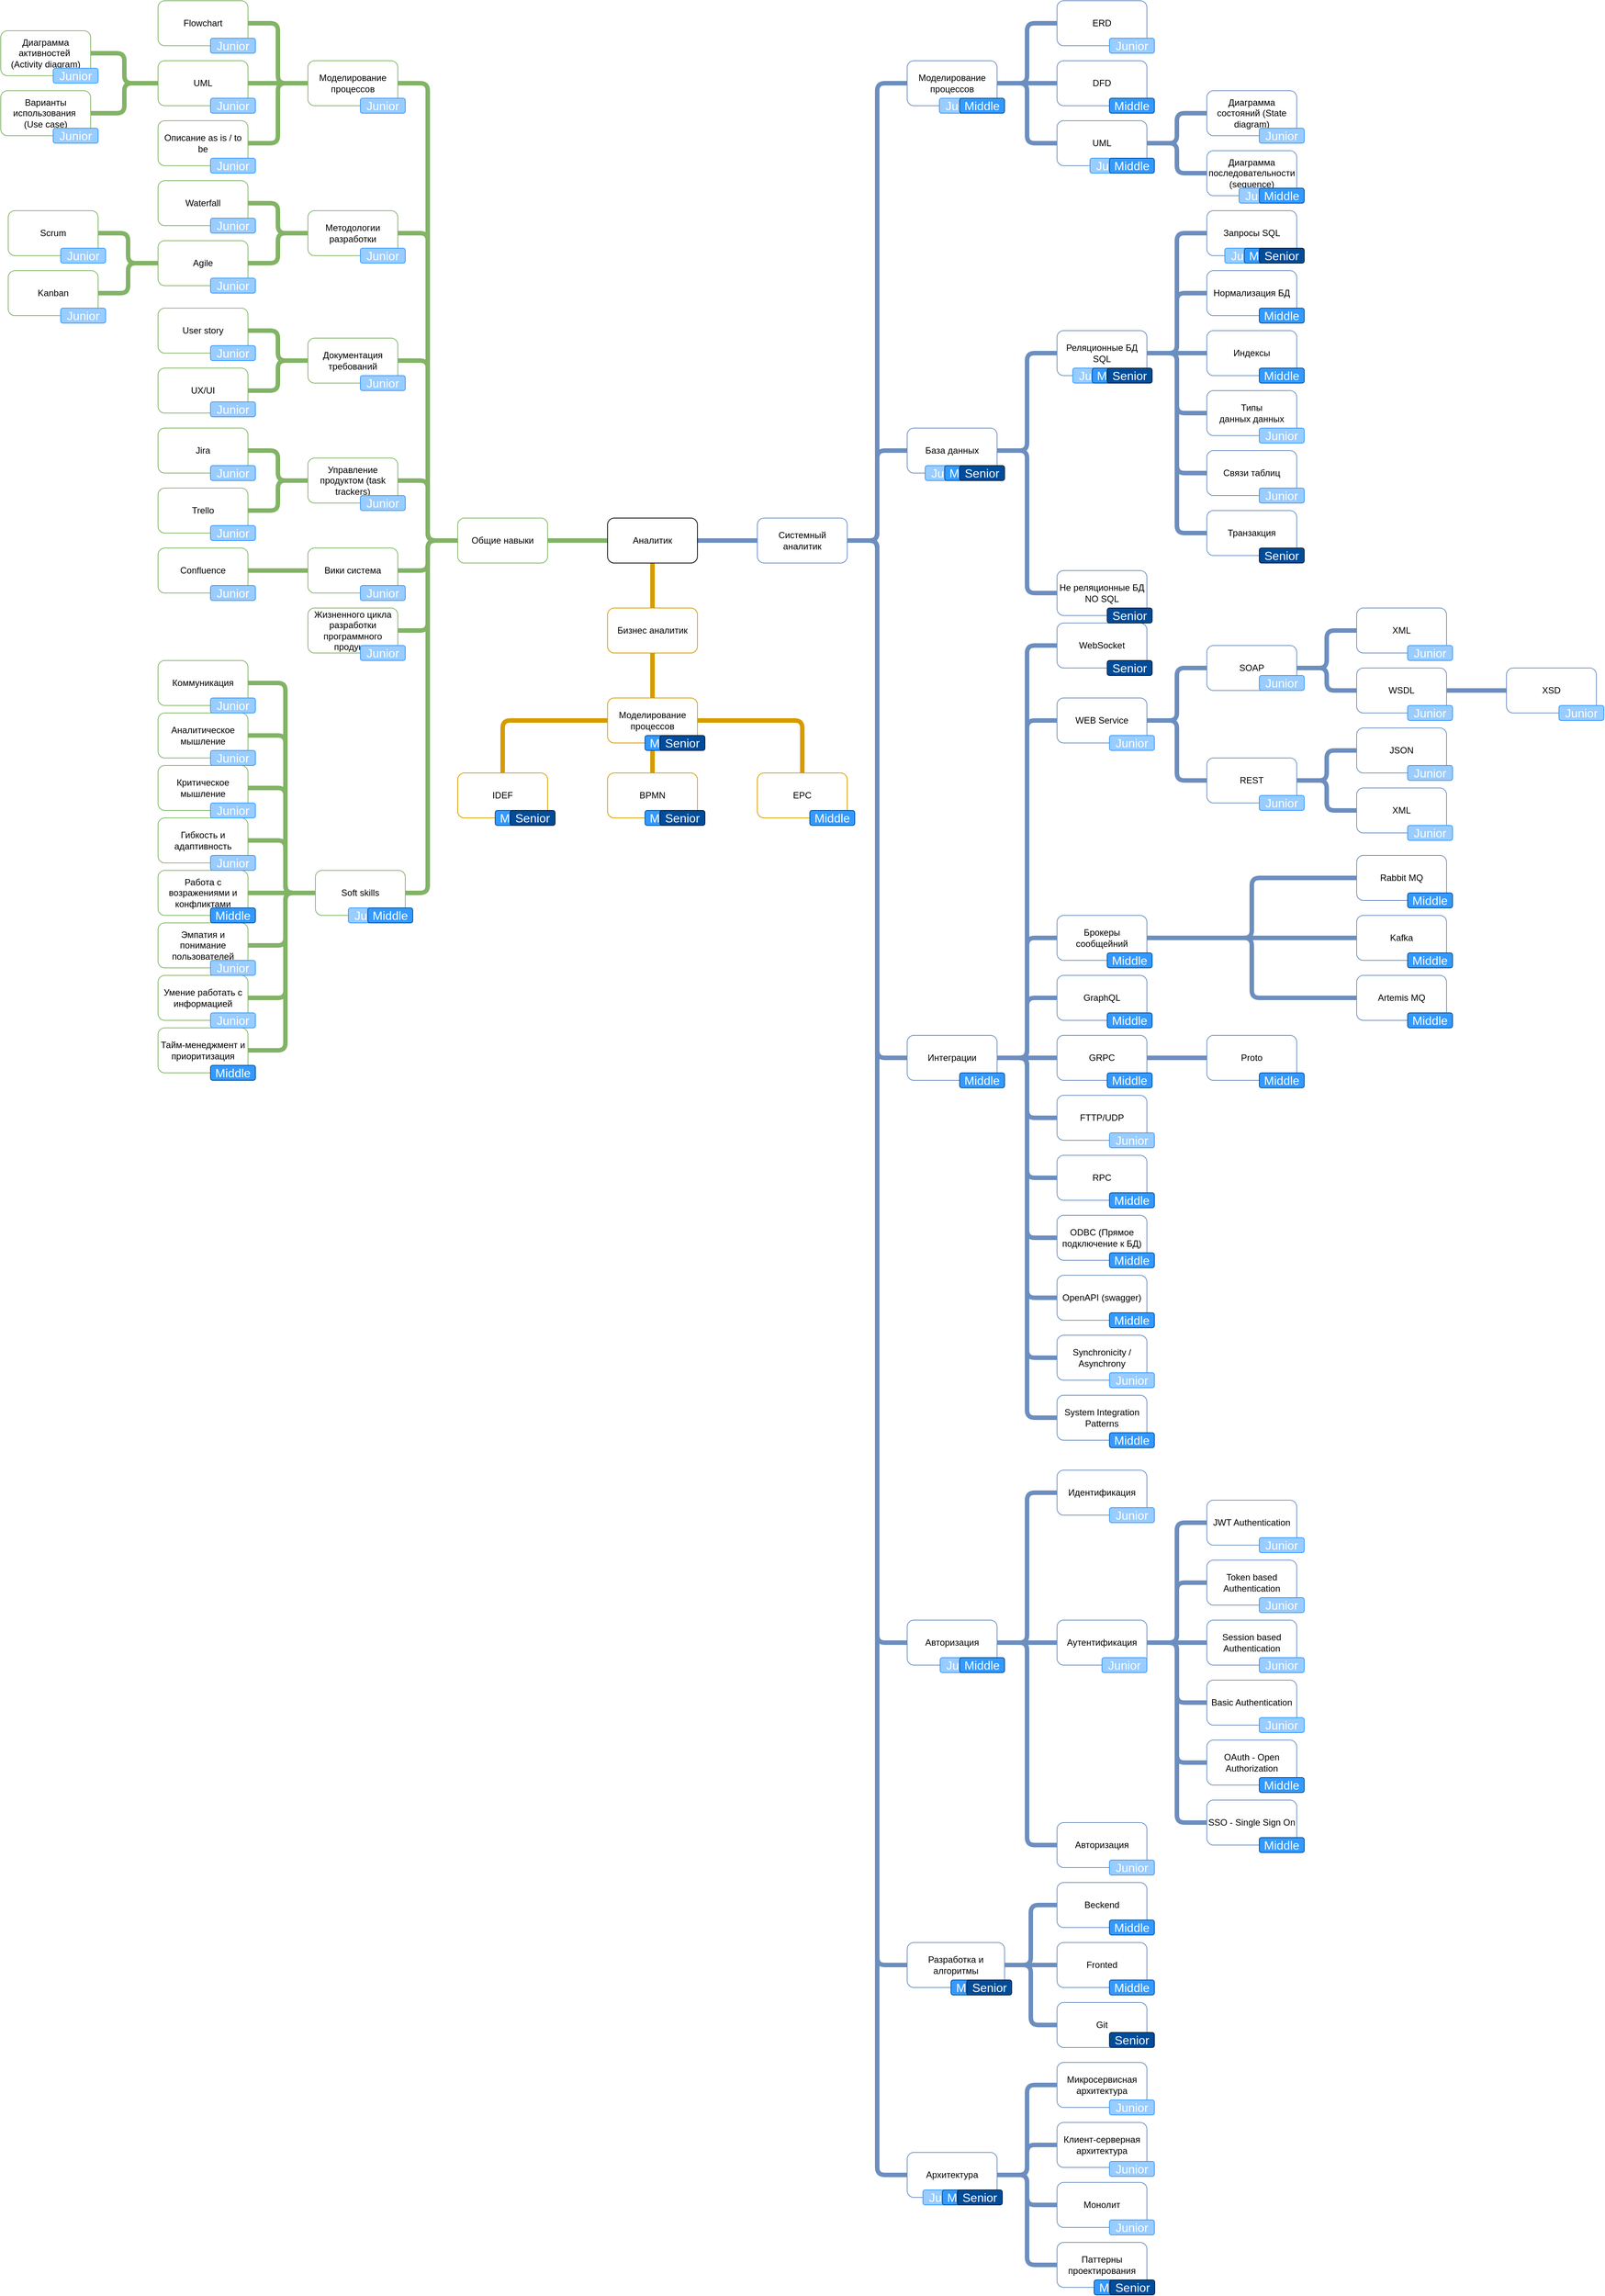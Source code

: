 <mxfile version="27.0.3">
  <diagram name="Страница — 1" id="zI_WxA9YeN6Vf7_-dEA3">
    <mxGraphModel dx="2224" dy="1301" grid="1" gridSize="10" guides="1" tooltips="1" connect="1" arrows="1" fold="1" page="1" pageScale="1" pageWidth="827" pageHeight="1169" math="0" shadow="0">
      <root>
        <mxCell id="0" />
        <mxCell id="1" parent="0" />
        <mxCell id="Q9dSmcZ8KfUaXlGIoYxM-4" value="" style="edgeStyle=orthogonalEdgeStyle;rounded=1;orthogonalLoop=1;jettySize=auto;html=1;endArrow=none;startFill=0;strokeWidth=6;align=center;verticalAlign=middle;fontFamily=Helvetica;fontSize=12;fontColor=default;movable=1;enumerate=0;fillColor=#dae8fc;strokeColor=#6c8ebf;resizable=1;rotatable=1;deletable=1;editable=1;locked=0;connectable=1;" edge="1" parent="1" source="Q9dSmcZ8KfUaXlGIoYxM-2" target="Q9dSmcZ8KfUaXlGIoYxM-3">
          <mxGeometry relative="1" as="geometry" />
        </mxCell>
        <mxCell id="Q9dSmcZ8KfUaXlGIoYxM-6" value="" style="edgeStyle=orthogonalEdgeStyle;rounded=1;orthogonalLoop=1;jettySize=auto;html=1;endArrow=none;startFill=0;strokeWidth=5;align=center;verticalAlign=middle;fontFamily=Helvetica;fontSize=12;fontColor=default;movable=1;enumerate=0;resizable=1;rotatable=1;deletable=1;editable=1;locked=0;connectable=1;" edge="1" parent="1" source="Q9dSmcZ8KfUaXlGIoYxM-2" target="Q9dSmcZ8KfUaXlGIoYxM-5">
          <mxGeometry relative="1" as="geometry" />
        </mxCell>
        <mxCell id="Q9dSmcZ8KfUaXlGIoYxM-8" value="" style="edgeStyle=orthogonalEdgeStyle;rounded=1;orthogonalLoop=1;jettySize=auto;html=1;endArrow=none;startFill=0;strokeWidth=6;align=center;verticalAlign=middle;fontFamily=Helvetica;fontSize=12;fontColor=default;movable=1;enumerate=0;resizable=1;rotatable=1;deletable=1;editable=1;locked=0;connectable=1;fillColor=#d5e8d4;strokeColor=#82b366;" edge="1" parent="1" source="Q9dSmcZ8KfUaXlGIoYxM-2" target="Q9dSmcZ8KfUaXlGIoYxM-7">
          <mxGeometry relative="1" as="geometry" />
        </mxCell>
        <mxCell id="Q9dSmcZ8KfUaXlGIoYxM-265" value="" style="edgeStyle=orthogonalEdgeStyle;rounded=1;orthogonalLoop=1;jettySize=auto;html=1;align=center;verticalAlign=middle;fontFamily=Helvetica;fontSize=12;fontColor=default;movable=1;enumerate=0;endArrow=none;startFill=0;fillColor=#ffe6cc;strokeColor=#d79b00;strokeWidth=6;resizable=1;rotatable=1;deletable=1;editable=1;locked=0;connectable=1;" edge="1" parent="1" source="Q9dSmcZ8KfUaXlGIoYxM-2">
          <mxGeometry relative="1" as="geometry">
            <mxPoint x="1060" y="870.0" as="targetPoint" />
          </mxGeometry>
        </mxCell>
        <mxCell id="Q9dSmcZ8KfUaXlGIoYxM-2" value="Аналитик" style="rounded=1;whiteSpace=wrap;html=1;align=center;verticalAlign=middle;fontFamily=Helvetica;fontSize=12;movable=1;enumerate=0;resizable=1;rotatable=1;deletable=1;editable=1;locked=0;connectable=1;" vertex="1" parent="1">
          <mxGeometry x="1000" y="730" width="120" height="60" as="geometry" />
        </mxCell>
        <mxCell id="Q9dSmcZ8KfUaXlGIoYxM-193" style="edgeStyle=orthogonalEdgeStyle;rounded=1;orthogonalLoop=1;jettySize=auto;html=1;entryX=0;entryY=0.5;entryDx=0;entryDy=0;endArrow=none;startFill=0;strokeWidth=6;align=center;verticalAlign=middle;fontFamily=Helvetica;fontSize=12;fontColor=default;movable=0;enumerate=0;fillColor=#dae8fc;strokeColor=#6c8ebf;" edge="1" parent="1" source="Q9dSmcZ8KfUaXlGIoYxM-3" target="Q9dSmcZ8KfUaXlGIoYxM-138">
          <mxGeometry relative="1" as="geometry" />
        </mxCell>
        <mxCell id="Q9dSmcZ8KfUaXlGIoYxM-200" style="edgeStyle=orthogonalEdgeStyle;rounded=1;orthogonalLoop=1;jettySize=auto;html=1;entryX=0;entryY=0.5;entryDx=0;entryDy=0;endArrow=none;startFill=0;strokeWidth=6;align=center;verticalAlign=middle;fontFamily=Helvetica;fontSize=12;fontColor=default;movable=0;enumerate=0;fillColor=#dae8fc;strokeColor=#6c8ebf;" edge="1" parent="1" source="Q9dSmcZ8KfUaXlGIoYxM-3" target="Q9dSmcZ8KfUaXlGIoYxM-133">
          <mxGeometry relative="1" as="geometry" />
        </mxCell>
        <mxCell id="Q9dSmcZ8KfUaXlGIoYxM-234" style="edgeStyle=orthogonalEdgeStyle;rounded=1;orthogonalLoop=1;jettySize=auto;html=1;align=center;verticalAlign=middle;fontFamily=Helvetica;fontSize=12;fontColor=default;movable=0;enumerate=0;fillColor=#dae8fc;strokeColor=#6c8ebf;strokeWidth=6;endArrow=none;startFill=0;" edge="1" parent="1" source="Q9dSmcZ8KfUaXlGIoYxM-3" target="Q9dSmcZ8KfUaXlGIoYxM-177">
          <mxGeometry relative="1" as="geometry">
            <Array as="points">
              <mxPoint x="1360" y="760" />
              <mxPoint x="1360" y="2230" />
            </Array>
          </mxGeometry>
        </mxCell>
        <mxCell id="Q9dSmcZ8KfUaXlGIoYxM-250" style="edgeStyle=orthogonalEdgeStyle;rounded=1;orthogonalLoop=1;jettySize=auto;html=1;entryX=0;entryY=0.5;entryDx=0;entryDy=0;align=center;verticalAlign=middle;fontFamily=Helvetica;fontSize=12;fontColor=default;movable=0;enumerate=0;fillColor=#dae8fc;strokeColor=#6c8ebf;strokeWidth=6;endArrow=none;startFill=0;" edge="1" parent="1" source="Q9dSmcZ8KfUaXlGIoYxM-3" target="Q9dSmcZ8KfUaXlGIoYxM-160">
          <mxGeometry relative="1" as="geometry" />
        </mxCell>
        <mxCell id="Q9dSmcZ8KfUaXlGIoYxM-251" style="edgeStyle=orthogonalEdgeStyle;rounded=1;orthogonalLoop=1;jettySize=auto;html=1;entryX=0;entryY=0.5;entryDx=0;entryDy=0;align=center;verticalAlign=middle;fontFamily=Helvetica;fontSize=12;fontColor=default;movable=0;enumerate=0;fillColor=#dae8fc;strokeColor=#6c8ebf;strokeWidth=6;endArrow=none;startFill=0;" edge="1" parent="1" source="Q9dSmcZ8KfUaXlGIoYxM-3" target="Q9dSmcZ8KfUaXlGIoYxM-192">
          <mxGeometry relative="1" as="geometry" />
        </mxCell>
        <mxCell id="Q9dSmcZ8KfUaXlGIoYxM-3" value="Системный аналитик" style="whiteSpace=wrap;html=1;rounded=1;align=center;verticalAlign=middle;fontFamily=Helvetica;fontSize=12;movable=1;enumerate=0;resizable=1;rotatable=1;deletable=1;editable=1;locked=0;connectable=1;fillColor=#FFFFFF;strokeColor=#6c8ebf;gradientColor=none;" vertex="1" parent="1">
          <mxGeometry x="1200" y="730" width="120" height="60" as="geometry" />
        </mxCell>
        <mxCell id="Q9dSmcZ8KfUaXlGIoYxM-83" style="edgeStyle=orthogonalEdgeStyle;rounded=1;orthogonalLoop=1;jettySize=auto;html=1;endArrow=none;startFill=0;strokeWidth=6;align=center;verticalAlign=middle;fontFamily=Helvetica;fontSize=12;fontColor=default;movable=1;enumerate=0;fillColor=#ffe6cc;strokeColor=#d79b00;resizable=1;rotatable=1;deletable=1;editable=1;locked=0;connectable=1;" edge="1" parent="1" source="Q9dSmcZ8KfUaXlGIoYxM-5" target="Q9dSmcZ8KfUaXlGIoYxM-74">
          <mxGeometry relative="1" as="geometry" />
        </mxCell>
        <mxCell id="Q9dSmcZ8KfUaXlGIoYxM-5" value="Бизнес аналитик" style="whiteSpace=wrap;html=1;rounded=1;align=center;verticalAlign=middle;fontFamily=Helvetica;fontSize=12;movable=1;enumerate=0;resizable=1;rotatable=1;deletable=1;editable=1;locked=0;connectable=1;fillColor=#FFFFFF;strokeColor=#d79b00;" vertex="1" parent="1">
          <mxGeometry x="1000" y="850" width="120" height="60" as="geometry" />
        </mxCell>
        <mxCell id="Q9dSmcZ8KfUaXlGIoYxM-62" style="edgeStyle=orthogonalEdgeStyle;rounded=1;orthogonalLoop=1;jettySize=auto;html=1;entryX=1;entryY=0.5;entryDx=0;entryDy=0;exitX=0;exitY=0.5;exitDx=0;exitDy=0;align=center;verticalAlign=middle;fontFamily=Helvetica;fontSize=12;fontColor=default;movable=0;enumerate=0;fillColor=#d5e8d4;strokeColor=#82b366;endArrow=none;startFill=0;strokeWidth=6;" edge="1" parent="1" source="Q9dSmcZ8KfUaXlGIoYxM-7" target="Q9dSmcZ8KfUaXlGIoYxM-47">
          <mxGeometry relative="1" as="geometry">
            <mxPoint x="640" y="550" as="targetPoint" />
            <mxPoint x="1090.0" y="510" as="sourcePoint" />
            <Array as="points">
              <mxPoint x="760" y="760" />
              <mxPoint x="760" y="520" />
            </Array>
          </mxGeometry>
        </mxCell>
        <mxCell id="Q9dSmcZ8KfUaXlGIoYxM-117" style="edgeStyle=orthogonalEdgeStyle;rounded=1;orthogonalLoop=1;jettySize=auto;html=1;entryX=1;entryY=0.5;entryDx=0;entryDy=0;align=center;verticalAlign=middle;fontFamily=Helvetica;fontSize=12;fontColor=default;movable=0;enumerate=0;fillColor=#d5e8d4;strokeColor=#82b366;endArrow=none;startFill=0;strokeWidth=6;" edge="1" parent="1" source="Q9dSmcZ8KfUaXlGIoYxM-7" target="Q9dSmcZ8KfUaXlGIoYxM-33">
          <mxGeometry relative="1" as="geometry" />
        </mxCell>
        <mxCell id="Q9dSmcZ8KfUaXlGIoYxM-120" style="edgeStyle=orthogonalEdgeStyle;rounded=1;orthogonalLoop=1;jettySize=auto;html=1;align=center;verticalAlign=middle;fontFamily=Helvetica;fontSize=12;fontColor=default;movable=0;enumerate=0;exitX=0;exitY=0.5;exitDx=0;exitDy=0;fillColor=#d5e8d4;strokeColor=#82b366;endArrow=none;startFill=0;strokeWidth=6;" edge="1" parent="1" source="Q9dSmcZ8KfUaXlGIoYxM-7" target="Q9dSmcZ8KfUaXlGIoYxM-10">
          <mxGeometry relative="1" as="geometry">
            <Array as="points">
              <mxPoint x="760" y="760" />
              <mxPoint x="760" y="150" />
            </Array>
          </mxGeometry>
        </mxCell>
        <mxCell id="Q9dSmcZ8KfUaXlGIoYxM-123" style="edgeStyle=orthogonalEdgeStyle;rounded=1;orthogonalLoop=1;jettySize=auto;html=1;entryX=1;entryY=0.5;entryDx=0;entryDy=0;align=center;verticalAlign=middle;fontFamily=Helvetica;fontSize=12;fontColor=default;movable=0;enumerate=0;fillColor=#d5e8d4;strokeColor=#82b366;endArrow=none;startFill=0;strokeWidth=6;" edge="1" parent="1" source="Q9dSmcZ8KfUaXlGIoYxM-7" target="Q9dSmcZ8KfUaXlGIoYxM-48">
          <mxGeometry relative="1" as="geometry" />
        </mxCell>
        <mxCell id="Q9dSmcZ8KfUaXlGIoYxM-124" style="edgeStyle=orthogonalEdgeStyle;rounded=1;orthogonalLoop=1;jettySize=auto;html=1;entryX=1;entryY=0.5;entryDx=0;entryDy=0;align=center;verticalAlign=middle;fontFamily=Helvetica;fontSize=12;fontColor=default;movable=0;enumerate=0;fillColor=#d5e8d4;strokeColor=#82b366;endArrow=none;startFill=0;strokeWidth=6;" edge="1" parent="1" source="Q9dSmcZ8KfUaXlGIoYxM-7" target="Q9dSmcZ8KfUaXlGIoYxM-49">
          <mxGeometry relative="1" as="geometry" />
        </mxCell>
        <mxCell id="Q9dSmcZ8KfUaXlGIoYxM-125" style="edgeStyle=orthogonalEdgeStyle;rounded=1;orthogonalLoop=1;jettySize=auto;html=1;entryX=1;entryY=0.5;entryDx=0;entryDy=0;align=center;verticalAlign=middle;fontFamily=Helvetica;fontSize=12;fontColor=default;movable=0;enumerate=0;fillColor=#d5e8d4;strokeColor=#82b366;endArrow=none;startFill=0;strokeWidth=6;" edge="1" parent="1" source="Q9dSmcZ8KfUaXlGIoYxM-7" target="Q9dSmcZ8KfUaXlGIoYxM-50">
          <mxGeometry relative="1" as="geometry" />
        </mxCell>
        <mxCell id="Q9dSmcZ8KfUaXlGIoYxM-126" style="edgeStyle=orthogonalEdgeStyle;rounded=1;orthogonalLoop=1;jettySize=auto;html=1;exitX=0;exitY=0.5;exitDx=0;exitDy=0;align=center;verticalAlign=middle;fontFamily=Helvetica;fontSize=12;fontColor=default;movable=0;enumerate=0;fillColor=#d5e8d4;strokeColor=#82b366;endArrow=none;startFill=0;strokeWidth=6;" edge="1" parent="1" source="Q9dSmcZ8KfUaXlGIoYxM-7" target="Q9dSmcZ8KfUaXlGIoYxM-52">
          <mxGeometry relative="1" as="geometry">
            <mxPoint x="730" y="530" as="targetPoint" />
            <Array as="points">
              <mxPoint x="760" y="760" />
              <mxPoint x="760" y="1230" />
            </Array>
          </mxGeometry>
        </mxCell>
        <mxCell id="Q9dSmcZ8KfUaXlGIoYxM-7" value="Общие навыки" style="whiteSpace=wrap;html=1;rounded=1;align=center;verticalAlign=middle;fontFamily=Helvetica;fontSize=12;movable=1;enumerate=0;resizable=1;rotatable=1;deletable=1;editable=1;locked=0;connectable=1;fillColor=#FFFFFF;strokeColor=#82b366;" vertex="1" parent="1">
          <mxGeometry x="800" y="730" width="120" height="60" as="geometry" />
        </mxCell>
        <mxCell id="Q9dSmcZ8KfUaXlGIoYxM-113" style="edgeStyle=orthogonalEdgeStyle;rounded=1;orthogonalLoop=1;jettySize=auto;html=1;exitX=0;exitY=0.5;exitDx=0;exitDy=0;entryX=1;entryY=0.5;entryDx=0;entryDy=0;align=center;verticalAlign=middle;fontFamily=Helvetica;fontSize=12;fontColor=default;movable=0;enumerate=0;fillColor=#d5e8d4;strokeColor=#82b366;endArrow=none;startFill=0;strokeWidth=6;" edge="1" parent="1" source="Q9dSmcZ8KfUaXlGIoYxM-10" target="Q9dSmcZ8KfUaXlGIoYxM-14">
          <mxGeometry relative="1" as="geometry" />
        </mxCell>
        <mxCell id="Q9dSmcZ8KfUaXlGIoYxM-116" style="edgeStyle=orthogonalEdgeStyle;rounded=1;orthogonalLoop=1;jettySize=auto;html=1;exitX=0;exitY=0.5;exitDx=0;exitDy=0;align=center;verticalAlign=middle;fontFamily=Helvetica;fontSize=12;fontColor=default;movable=0;enumerate=0;fillColor=#d5e8d4;strokeColor=#82b366;endArrow=none;startFill=0;strokeWidth=6;" edge="1" parent="1" source="Q9dSmcZ8KfUaXlGIoYxM-10" target="Q9dSmcZ8KfUaXlGIoYxM-17">
          <mxGeometry relative="1" as="geometry">
            <Array as="points">
              <mxPoint x="580" y="150" />
              <mxPoint x="580" y="150" />
            </Array>
          </mxGeometry>
        </mxCell>
        <mxCell id="Q9dSmcZ8KfUaXlGIoYxM-119" style="edgeStyle=orthogonalEdgeStyle;rounded=1;orthogonalLoop=1;jettySize=auto;html=1;entryX=1;entryY=0.5;entryDx=0;entryDy=0;align=center;verticalAlign=middle;fontFamily=Helvetica;fontSize=12;fontColor=default;movable=0;enumerate=0;fillColor=#d5e8d4;strokeColor=#82b366;endArrow=none;startFill=0;strokeWidth=6;" edge="1" parent="1" source="Q9dSmcZ8KfUaXlGIoYxM-10" target="Q9dSmcZ8KfUaXlGIoYxM-12">
          <mxGeometry relative="1" as="geometry" />
        </mxCell>
        <mxCell id="Q9dSmcZ8KfUaXlGIoYxM-10" value="&lt;meta charset=&quot;utf-8&quot;&gt;Моделирование процессов" style="whiteSpace=wrap;html=1;rounded=1;align=center;verticalAlign=middle;fontFamily=Helvetica;fontSize=12;movable=0;enumerate=0;fillColor=#FFFFFF;strokeColor=#82b366;" vertex="1" parent="1">
          <mxGeometry x="600" y="120" width="120" height="60" as="geometry" />
        </mxCell>
        <mxCell id="Q9dSmcZ8KfUaXlGIoYxM-12" value="Описание as is / to be" style="whiteSpace=wrap;html=1;rounded=1;align=center;verticalAlign=middle;fontFamily=Helvetica;fontSize=12;movable=0;enumerate=0;fillColor=#FFFFFF;strokeColor=#82b366;" vertex="1" parent="1">
          <mxGeometry x="400" y="200" width="120" height="60" as="geometry" />
        </mxCell>
        <mxCell id="Q9dSmcZ8KfUaXlGIoYxM-14" value="Flowchart" style="whiteSpace=wrap;html=1;rounded=1;align=center;verticalAlign=middle;fontFamily=Helvetica;fontSize=12;movable=0;enumerate=0;fillColor=#FFFFFF;strokeColor=#82b366;" vertex="1" parent="1">
          <mxGeometry x="400" y="40" width="120" height="60" as="geometry" />
        </mxCell>
        <mxCell id="Q9dSmcZ8KfUaXlGIoYxM-25" value="" style="edgeStyle=orthogonalEdgeStyle;rounded=1;orthogonalLoop=1;jettySize=auto;html=1;entryX=1;entryY=0.5;entryDx=0;entryDy=0;exitX=0;exitY=0.5;exitDx=0;exitDy=0;align=center;verticalAlign=middle;fontFamily=Helvetica;fontSize=12;fontColor=default;movable=0;enumerate=0;fillColor=#d5e8d4;strokeColor=#82b366;endArrow=none;startFill=0;strokeWidth=6;" edge="1" parent="1" source="Q9dSmcZ8KfUaXlGIoYxM-17" target="Q9dSmcZ8KfUaXlGIoYxM-22">
          <mxGeometry relative="1" as="geometry" />
        </mxCell>
        <mxCell id="Q9dSmcZ8KfUaXlGIoYxM-27" style="edgeStyle=orthogonalEdgeStyle;rounded=1;orthogonalLoop=1;jettySize=auto;html=1;exitX=0;exitY=0.5;exitDx=0;exitDy=0;entryX=1;entryY=0.5;entryDx=0;entryDy=0;align=center;verticalAlign=middle;fontFamily=Helvetica;fontSize=12;fontColor=default;movable=0;enumerate=0;fillColor=#d5e8d4;strokeColor=#82b366;endArrow=none;startFill=0;strokeWidth=6;" edge="1" parent="1" source="Q9dSmcZ8KfUaXlGIoYxM-17" target="Q9dSmcZ8KfUaXlGIoYxM-26">
          <mxGeometry relative="1" as="geometry" />
        </mxCell>
        <mxCell id="Q9dSmcZ8KfUaXlGIoYxM-17" value="UML" style="whiteSpace=wrap;html=1;rounded=1;align=center;verticalAlign=middle;fontFamily=Helvetica;fontSize=12;movable=0;enumerate=0;fillColor=#FFFFFF;strokeColor=#82b366;" vertex="1" parent="1">
          <mxGeometry x="400" y="120" width="120" height="60" as="geometry" />
        </mxCell>
        <mxCell id="Q9dSmcZ8KfUaXlGIoYxM-22" value="Варианты использования&amp;nbsp;&lt;div&gt;(Use case)&lt;/div&gt;" style="whiteSpace=wrap;html=1;rounded=1;align=center;verticalAlign=middle;fontFamily=Helvetica;fontSize=12;movable=0;enumerate=0;fillColor=#FFFFFF;strokeColor=#82b366;" vertex="1" parent="1">
          <mxGeometry x="190" y="160" width="120" height="60" as="geometry" />
        </mxCell>
        <mxCell id="Q9dSmcZ8KfUaXlGIoYxM-26" value="Диаграмма активностей&amp;nbsp;&lt;div&gt;(Activity diagram)&lt;/div&gt;" style="whiteSpace=wrap;html=1;rounded=1;align=center;verticalAlign=middle;fontFamily=Helvetica;fontSize=12;movable=0;enumerate=0;fillColor=#FFFFFF;strokeColor=#82b366;" vertex="1" parent="1">
          <mxGeometry x="190" y="80" width="120" height="60" as="geometry" />
        </mxCell>
        <mxCell id="Q9dSmcZ8KfUaXlGIoYxM-121" style="edgeStyle=orthogonalEdgeStyle;rounded=1;orthogonalLoop=1;jettySize=auto;html=1;align=center;verticalAlign=middle;fontFamily=Helvetica;fontSize=12;fontColor=default;movable=0;enumerate=0;fillColor=#d5e8d4;strokeColor=#82b366;endArrow=none;startFill=0;strokeWidth=6;" edge="1" parent="1" source="Q9dSmcZ8KfUaXlGIoYxM-33" target="Q9dSmcZ8KfUaXlGIoYxM-38">
          <mxGeometry relative="1" as="geometry" />
        </mxCell>
        <mxCell id="Q9dSmcZ8KfUaXlGIoYxM-122" style="edgeStyle=orthogonalEdgeStyle;rounded=1;orthogonalLoop=1;jettySize=auto;html=1;entryX=1;entryY=0.5;entryDx=0;entryDy=0;align=center;verticalAlign=middle;fontFamily=Helvetica;fontSize=12;fontColor=default;movable=0;enumerate=0;fillColor=#d5e8d4;strokeColor=#82b366;endArrow=none;startFill=0;strokeWidth=6;" edge="1" parent="1" source="Q9dSmcZ8KfUaXlGIoYxM-33" target="Q9dSmcZ8KfUaXlGIoYxM-36">
          <mxGeometry relative="1" as="geometry">
            <Array as="points">
              <mxPoint x="560" y="350" />
              <mxPoint x="560" y="390" />
            </Array>
          </mxGeometry>
        </mxCell>
        <mxCell id="Q9dSmcZ8KfUaXlGIoYxM-33" value="&lt;span style=&quot;text-align: left;&quot;&gt;Методологии разработки&lt;/span&gt;" style="whiteSpace=wrap;html=1;rounded=1;align=center;verticalAlign=middle;fontFamily=Helvetica;fontSize=12;movable=0;enumerate=0;fillColor=#FFFFFF;strokeColor=#82b366;" vertex="1" parent="1">
          <mxGeometry x="600" y="320" width="120" height="60" as="geometry" />
        </mxCell>
        <mxCell id="Q9dSmcZ8KfUaXlGIoYxM-44" style="edgeStyle=orthogonalEdgeStyle;rounded=1;orthogonalLoop=1;jettySize=auto;html=1;entryX=1;entryY=0.5;entryDx=0;entryDy=0;align=center;verticalAlign=middle;fontFamily=Helvetica;fontSize=12;fontColor=default;movable=0;enumerate=0;fillColor=#d5e8d4;strokeColor=#82b366;endArrow=none;startFill=0;strokeWidth=6;" edge="1" parent="1" source="Q9dSmcZ8KfUaXlGIoYxM-36" target="Q9dSmcZ8KfUaXlGIoYxM-43">
          <mxGeometry relative="1" as="geometry" />
        </mxCell>
        <mxCell id="Q9dSmcZ8KfUaXlGIoYxM-199" style="edgeStyle=orthogonalEdgeStyle;rounded=1;orthogonalLoop=1;jettySize=auto;html=1;entryX=1;entryY=0.5;entryDx=0;entryDy=0;align=center;verticalAlign=middle;fontFamily=Helvetica;fontSize=12;fontColor=default;movable=0;enumerate=0;fillColor=#d5e8d4;strokeColor=#82b366;endArrow=none;startFill=0;strokeWidth=6;" edge="1" parent="1" source="Q9dSmcZ8KfUaXlGIoYxM-36" target="Q9dSmcZ8KfUaXlGIoYxM-40">
          <mxGeometry relative="1" as="geometry" />
        </mxCell>
        <mxCell id="Q9dSmcZ8KfUaXlGIoYxM-36" value="Agile" style="whiteSpace=wrap;html=1;rounded=1;align=center;verticalAlign=middle;fontFamily=Helvetica;fontSize=12;movable=0;enumerate=0;fillColor=#FFFFFF;strokeColor=#82b366;" vertex="1" parent="1">
          <mxGeometry x="400" y="360" width="120" height="60" as="geometry" />
        </mxCell>
        <mxCell id="Q9dSmcZ8KfUaXlGIoYxM-38" value="&lt;meta charset=&quot;utf-8&quot;&gt;Waterfall" style="whiteSpace=wrap;html=1;rounded=1;align=center;verticalAlign=middle;fontFamily=Helvetica;fontSize=12;movable=0;enumerate=0;fillColor=#FFFFFF;strokeColor=#82b366;" vertex="1" parent="1">
          <mxGeometry x="400" y="280" width="120" height="60" as="geometry" />
        </mxCell>
        <mxCell id="Q9dSmcZ8KfUaXlGIoYxM-40" value="&lt;meta charset=&quot;utf-8&quot;&gt;Kanban" style="whiteSpace=wrap;html=1;rounded=1;align=center;verticalAlign=middle;fontFamily=Helvetica;fontSize=12;movable=0;enumerate=0;fillColor=#FFFFFF;strokeColor=#82b366;" vertex="1" parent="1">
          <mxGeometry x="200" y="400" width="120" height="60" as="geometry" />
        </mxCell>
        <mxCell id="Q9dSmcZ8KfUaXlGIoYxM-43" value="Scrum" style="whiteSpace=wrap;html=1;rounded=1;align=center;verticalAlign=middle;fontFamily=Helvetica;fontSize=12;movable=0;enumerate=0;fillColor=#FFFFFF;strokeColor=#82b366;" vertex="1" parent="1">
          <mxGeometry x="200" y="320" width="120" height="60" as="geometry" />
        </mxCell>
        <mxCell id="Q9dSmcZ8KfUaXlGIoYxM-61" style="edgeStyle=orthogonalEdgeStyle;rounded=1;orthogonalLoop=1;jettySize=auto;html=1;align=center;verticalAlign=middle;fontFamily=Helvetica;fontSize=12;fontColor=default;movable=1;enumerate=0;fillColor=#d5e8d4;strokeColor=#82b366;endArrow=none;startFill=0;strokeWidth=6;resizable=1;rotatable=1;deletable=1;editable=1;locked=0;connectable=1;entryX=1;entryY=0.5;entryDx=0;entryDy=0;" edge="1" parent="1" source="Q9dSmcZ8KfUaXlGIoYxM-47" target="Q9dSmcZ8KfUaXlGIoYxM-57">
          <mxGeometry relative="1" as="geometry">
            <Array as="points">
              <mxPoint x="560" y="520" />
              <mxPoint x="560" y="560" />
            </Array>
          </mxGeometry>
        </mxCell>
        <mxCell id="Q9dSmcZ8KfUaXlGIoYxM-109" style="edgeStyle=orthogonalEdgeStyle;rounded=1;orthogonalLoop=1;jettySize=auto;html=1;exitX=0;exitY=0.5;exitDx=0;exitDy=0;entryX=1;entryY=0.5;entryDx=0;entryDy=0;align=center;verticalAlign=middle;fontFamily=Helvetica;fontSize=12;fontColor=default;movable=0;enumerate=0;fillColor=#d5e8d4;strokeColor=#82b366;endArrow=none;startFill=0;strokeWidth=6;" edge="1" parent="1" source="Q9dSmcZ8KfUaXlGIoYxM-47" target="Q9dSmcZ8KfUaXlGIoYxM-53">
          <mxGeometry relative="1" as="geometry">
            <mxPoint x="705" y="1080" as="targetPoint" />
          </mxGeometry>
        </mxCell>
        <mxCell id="Q9dSmcZ8KfUaXlGIoYxM-47" value="&lt;span style=&quot;text-align: left;&quot;&gt;Документация требований&lt;/span&gt;" style="whiteSpace=wrap;html=1;rounded=1;align=center;verticalAlign=middle;fontFamily=Helvetica;fontSize=12;movable=1;enumerate=0;fillColor=#FFFFFF;strokeColor=#82b366;resizable=1;rotatable=1;deletable=1;editable=1;locked=0;connectable=1;" vertex="1" parent="1">
          <mxGeometry x="600" y="490" width="120" height="60" as="geometry" />
        </mxCell>
        <mxCell id="Q9dSmcZ8KfUaXlGIoYxM-63" style="edgeStyle=orthogonalEdgeStyle;rounded=1;orthogonalLoop=1;jettySize=auto;html=1;align=center;verticalAlign=middle;fontFamily=Helvetica;fontSize=12;fontColor=default;movable=1;enumerate=0;fillColor=#d5e8d4;strokeColor=#82b366;endArrow=none;startFill=0;strokeWidth=6;resizable=1;rotatable=1;deletable=1;editable=1;locked=0;connectable=1;" edge="1" parent="1" source="Q9dSmcZ8KfUaXlGIoYxM-48" target="Q9dSmcZ8KfUaXlGIoYxM-55">
          <mxGeometry relative="1" as="geometry">
            <Array as="points">
              <mxPoint x="560" y="680" />
              <mxPoint x="560" y="720" />
            </Array>
          </mxGeometry>
        </mxCell>
        <mxCell id="Q9dSmcZ8KfUaXlGIoYxM-64" style="edgeStyle=orthogonalEdgeStyle;rounded=1;orthogonalLoop=1;jettySize=auto;html=1;align=center;verticalAlign=middle;fontFamily=Helvetica;fontSize=12;fontColor=default;movable=1;enumerate=0;fillColor=#d5e8d4;strokeColor=#82b366;endArrow=none;startFill=0;strokeWidth=6;resizable=1;rotatable=1;deletable=1;editable=1;locked=0;connectable=1;" edge="1" parent="1" source="Q9dSmcZ8KfUaXlGIoYxM-48" target="Q9dSmcZ8KfUaXlGIoYxM-54">
          <mxGeometry relative="1" as="geometry" />
        </mxCell>
        <mxCell id="Q9dSmcZ8KfUaXlGIoYxM-48" value="Управление продуктом (task trackers)" style="whiteSpace=wrap;html=1;rounded=1;align=center;verticalAlign=middle;fontFamily=Helvetica;fontSize=12;movable=1;enumerate=0;fillColor=#FFFFFF;strokeColor=#82b366;resizable=1;rotatable=1;deletable=1;editable=1;locked=0;connectable=1;" vertex="1" parent="1">
          <mxGeometry x="600" y="650" width="120" height="60" as="geometry" />
        </mxCell>
        <mxCell id="Q9dSmcZ8KfUaXlGIoYxM-65" style="edgeStyle=orthogonalEdgeStyle;rounded=1;orthogonalLoop=1;jettySize=auto;html=1;align=center;verticalAlign=middle;fontFamily=Helvetica;fontSize=12;fontColor=default;movable=1;enumerate=0;fillColor=#d5e8d4;strokeColor=#82b366;endArrow=none;startFill=0;strokeWidth=6;resizable=1;rotatable=1;deletable=1;editable=1;locked=0;connectable=1;" edge="1" parent="1" source="Q9dSmcZ8KfUaXlGIoYxM-49" target="Q9dSmcZ8KfUaXlGIoYxM-56">
          <mxGeometry relative="1" as="geometry" />
        </mxCell>
        <mxCell id="Q9dSmcZ8KfUaXlGIoYxM-49" value="Вики система" style="whiteSpace=wrap;html=1;rounded=1;align=center;verticalAlign=middle;fontFamily=Helvetica;fontSize=12;movable=1;enumerate=0;fillColor=#FFFFFF;strokeColor=#82b366;resizable=1;rotatable=1;deletable=1;editable=1;locked=0;connectable=1;" vertex="1" parent="1">
          <mxGeometry x="600" y="770" width="120" height="60" as="geometry" />
        </mxCell>
        <mxCell id="Q9dSmcZ8KfUaXlGIoYxM-50" value="Жизненного цикла разработки программного продукта" style="whiteSpace=wrap;html=1;rounded=1;align=center;verticalAlign=middle;fontFamily=Helvetica;fontSize=12;movable=1;enumerate=0;fillColor=#FFFFFF;strokeColor=#82b366;resizable=1;rotatable=1;deletable=1;editable=1;locked=0;connectable=1;" vertex="1" parent="1">
          <mxGeometry x="600" y="850" width="120" height="60" as="geometry" />
        </mxCell>
        <mxCell id="Q9dSmcZ8KfUaXlGIoYxM-95" style="edgeStyle=orthogonalEdgeStyle;rounded=1;orthogonalLoop=1;jettySize=auto;html=1;align=center;verticalAlign=middle;fontFamily=Helvetica;fontSize=12;fontColor=default;movable=1;enumerate=0;fillColor=#d5e8d4;strokeColor=#82b366;endArrow=none;startFill=0;strokeWidth=6;resizable=1;rotatable=1;deletable=1;editable=1;locked=0;connectable=1;" edge="1" parent="1" source="Q9dSmcZ8KfUaXlGIoYxM-52">
          <mxGeometry relative="1" as="geometry">
            <mxPoint x="610" y="1400" as="sourcePoint" />
            <mxPoint x="520" y="1020" as="targetPoint" />
            <Array as="points">
              <mxPoint x="570" y="1230" />
              <mxPoint x="570" y="1020" />
            </Array>
          </mxGeometry>
        </mxCell>
        <mxCell id="Q9dSmcZ8KfUaXlGIoYxM-96" style="edgeStyle=orthogonalEdgeStyle;rounded=1;orthogonalLoop=1;jettySize=auto;html=1;align=center;verticalAlign=middle;fontFamily=Helvetica;fontSize=12;fontColor=default;movable=1;enumerate=0;fillColor=#d5e8d4;strokeColor=#82b366;endArrow=none;startFill=0;strokeWidth=6;resizable=1;rotatable=1;deletable=1;editable=1;locked=0;connectable=1;" edge="1" parent="1" source="Q9dSmcZ8KfUaXlGIoYxM-52" target="Q9dSmcZ8KfUaXlGIoYxM-67">
          <mxGeometry relative="1" as="geometry">
            <Array as="points">
              <mxPoint x="570" y="1230" />
              <mxPoint x="570" y="950" />
            </Array>
          </mxGeometry>
        </mxCell>
        <mxCell id="Q9dSmcZ8KfUaXlGIoYxM-99" style="edgeStyle=orthogonalEdgeStyle;rounded=1;orthogonalLoop=1;jettySize=auto;html=1;align=center;verticalAlign=middle;fontFamily=Helvetica;fontSize=12;fontColor=default;movable=1;enumerate=0;fillColor=#d5e8d4;strokeColor=#82b366;endArrow=none;startFill=0;strokeWidth=6;resizable=1;rotatable=1;deletable=1;editable=1;locked=0;connectable=1;" edge="1" parent="1" source="Q9dSmcZ8KfUaXlGIoYxM-52" target="Q9dSmcZ8KfUaXlGIoYxM-71">
          <mxGeometry relative="1" as="geometry">
            <Array as="points">
              <mxPoint x="570" y="1230" />
              <mxPoint x="570" y="1440" />
            </Array>
          </mxGeometry>
        </mxCell>
        <mxCell id="Q9dSmcZ8KfUaXlGIoYxM-100" style="edgeStyle=orthogonalEdgeStyle;rounded=1;orthogonalLoop=1;jettySize=auto;html=1;align=center;verticalAlign=middle;fontFamily=Helvetica;fontSize=12;fontColor=default;movable=1;enumerate=0;fillColor=#d5e8d4;strokeColor=#82b366;endArrow=none;startFill=0;strokeWidth=6;resizable=1;rotatable=1;deletable=1;editable=1;locked=0;connectable=1;" edge="1" parent="1" source="Q9dSmcZ8KfUaXlGIoYxM-52" target="Q9dSmcZ8KfUaXlGIoYxM-76">
          <mxGeometry relative="1" as="geometry">
            <Array as="points">
              <mxPoint x="570" y="1230" />
              <mxPoint x="570" y="1300" />
            </Array>
          </mxGeometry>
        </mxCell>
        <mxCell id="Q9dSmcZ8KfUaXlGIoYxM-101" style="edgeStyle=orthogonalEdgeStyle;rounded=1;orthogonalLoop=1;jettySize=auto;html=1;align=center;verticalAlign=middle;fontFamily=Helvetica;fontSize=12;fontColor=default;movable=1;enumerate=0;fillColor=#d5e8d4;strokeColor=#82b366;endArrow=none;startFill=0;strokeWidth=6;entryX=1;entryY=0.5;entryDx=0;entryDy=0;exitX=0;exitY=0.5;exitDx=0;exitDy=0;resizable=1;rotatable=1;deletable=1;editable=1;locked=0;connectable=1;" edge="1" parent="1" source="Q9dSmcZ8KfUaXlGIoYxM-52" target="Q9dSmcZ8KfUaXlGIoYxM-70">
          <mxGeometry relative="1" as="geometry">
            <Array as="points">
              <mxPoint x="570" y="1230" />
              <mxPoint x="570" y="1160" />
            </Array>
          </mxGeometry>
        </mxCell>
        <mxCell id="Q9dSmcZ8KfUaXlGIoYxM-102" style="edgeStyle=orthogonalEdgeStyle;rounded=1;orthogonalLoop=1;jettySize=auto;html=1;align=center;verticalAlign=middle;fontFamily=Helvetica;fontSize=12;fontColor=default;movable=1;enumerate=0;fillColor=#d5e8d4;strokeColor=#82b366;endArrow=none;startFill=0;strokeWidth=6;resizable=1;rotatable=1;deletable=1;editable=1;locked=0;connectable=1;" edge="1" parent="1" source="Q9dSmcZ8KfUaXlGIoYxM-52" target="Q9dSmcZ8KfUaXlGIoYxM-73">
          <mxGeometry relative="1" as="geometry">
            <Array as="points">
              <mxPoint x="570" y="1230" />
              <mxPoint x="570" y="1370" />
            </Array>
          </mxGeometry>
        </mxCell>
        <mxCell id="Q9dSmcZ8KfUaXlGIoYxM-103" style="edgeStyle=orthogonalEdgeStyle;rounded=1;orthogonalLoop=1;jettySize=auto;html=1;entryX=1;entryY=0.5;entryDx=0;entryDy=0;align=center;verticalAlign=middle;fontFamily=Helvetica;fontSize=12;fontColor=default;movable=1;enumerate=0;fillColor=#d5e8d4;strokeColor=#82b366;endArrow=none;startFill=0;strokeWidth=6;resizable=1;rotatable=1;deletable=1;editable=1;locked=0;connectable=1;" edge="1" parent="1" source="Q9dSmcZ8KfUaXlGIoYxM-52" target="Q9dSmcZ8KfUaXlGIoYxM-72">
          <mxGeometry relative="1" as="geometry">
            <Array as="points">
              <mxPoint x="540" y="1230" />
              <mxPoint x="540" y="1230" />
            </Array>
          </mxGeometry>
        </mxCell>
        <mxCell id="Q9dSmcZ8KfUaXlGIoYxM-106" style="edgeStyle=orthogonalEdgeStyle;rounded=1;orthogonalLoop=1;jettySize=auto;html=1;align=center;verticalAlign=middle;fontFamily=Helvetica;fontSize=12;fontColor=default;movable=1;enumerate=0;fillColor=#d5e8d4;strokeColor=#82b366;endArrow=none;startFill=0;strokeWidth=6;resizable=1;rotatable=1;deletable=1;editable=1;locked=0;connectable=1;" edge="1" parent="1" source="Q9dSmcZ8KfUaXlGIoYxM-52" target="Q9dSmcZ8KfUaXlGIoYxM-77">
          <mxGeometry relative="1" as="geometry">
            <Array as="points">
              <mxPoint x="570" y="1230" />
              <mxPoint x="570" y="1090" />
            </Array>
          </mxGeometry>
        </mxCell>
        <mxCell id="Q9dSmcZ8KfUaXlGIoYxM-52" value="&lt;span style=&quot;text-align: left;&quot;&gt;Soft skills&lt;/span&gt;" style="whiteSpace=wrap;html=1;rounded=1;align=center;verticalAlign=middle;fontFamily=Helvetica;fontSize=12;movable=1;enumerate=0;resizable=1;rotatable=1;deletable=1;editable=1;locked=0;connectable=1;fillColor=#FFFFFF;strokeColor=#82b366;" vertex="1" parent="1">
          <mxGeometry x="610" y="1200" width="120" height="60" as="geometry" />
        </mxCell>
        <mxCell id="Q9dSmcZ8KfUaXlGIoYxM-53" value="&lt;meta charset=&quot;utf-8&quot;&gt;User story" style="whiteSpace=wrap;html=1;rounded=1;align=center;verticalAlign=middle;fontFamily=Helvetica;fontSize=12;movable=0;enumerate=0;fillColor=#FFFFFF;strokeColor=#82b366;" vertex="1" parent="1">
          <mxGeometry x="400" y="450" width="120" height="60" as="geometry" />
        </mxCell>
        <mxCell id="Q9dSmcZ8KfUaXlGIoYxM-54" value="Jira" style="whiteSpace=wrap;html=1;rounded=1;align=center;verticalAlign=middle;fontFamily=Helvetica;fontSize=12;movable=1;enumerate=0;fillColor=#FFFFFF;strokeColor=#82b366;resizable=1;rotatable=1;deletable=1;editable=1;locked=0;connectable=1;" vertex="1" parent="1">
          <mxGeometry x="400" y="610" width="120" height="60" as="geometry" />
        </mxCell>
        <mxCell id="Q9dSmcZ8KfUaXlGIoYxM-55" value="Trello" style="whiteSpace=wrap;html=1;rounded=1;align=center;verticalAlign=middle;fontFamily=Helvetica;fontSize=12;movable=1;enumerate=0;fillColor=#FFFFFF;strokeColor=#82b366;resizable=1;rotatable=1;deletable=1;editable=1;locked=0;connectable=1;" vertex="1" parent="1">
          <mxGeometry x="400" y="690" width="120" height="60" as="geometry" />
        </mxCell>
        <mxCell id="Q9dSmcZ8KfUaXlGIoYxM-56" value="Confluence" style="whiteSpace=wrap;html=1;rounded=1;align=center;verticalAlign=middle;fontFamily=Helvetica;fontSize=12;movable=1;enumerate=0;fillColor=#FFFFFF;strokeColor=#82b366;resizable=1;rotatable=1;deletable=1;editable=1;locked=0;connectable=1;" vertex="1" parent="1">
          <mxGeometry x="400" y="770" width="120" height="60" as="geometry" />
        </mxCell>
        <mxCell id="Q9dSmcZ8KfUaXlGIoYxM-57" value="UX/UI" style="whiteSpace=wrap;html=1;rounded=1;align=center;verticalAlign=middle;fontFamily=Helvetica;fontSize=12;movable=0;enumerate=0;fillColor=#FFFFFF;strokeColor=#82b366;" vertex="1" parent="1">
          <mxGeometry x="400" y="530" width="120" height="60" as="geometry" />
        </mxCell>
        <mxCell id="Q9dSmcZ8KfUaXlGIoYxM-66" value="Аналитическое мышление" style="whiteSpace=wrap;html=1;rounded=1;align=center;verticalAlign=middle;fontFamily=Helvetica;fontSize=12;movable=1;enumerate=0;resizable=1;rotatable=1;deletable=1;editable=1;locked=0;connectable=1;fillColor=#FFFFFF;strokeColor=#82b366;" vertex="1" parent="1">
          <mxGeometry x="400" y="990" width="120" height="60" as="geometry" />
        </mxCell>
        <mxCell id="Q9dSmcZ8KfUaXlGIoYxM-67" value="Коммуникация" style="whiteSpace=wrap;html=1;rounded=1;align=center;verticalAlign=middle;fontFamily=Helvetica;fontSize=12;movable=1;enumerate=0;resizable=1;rotatable=1;deletable=1;editable=1;locked=0;connectable=1;fillColor=#FFFFFF;strokeColor=#82b366;" vertex="1" parent="1">
          <mxGeometry x="400" y="920" width="120" height="60" as="geometry" />
        </mxCell>
        <mxCell id="Q9dSmcZ8KfUaXlGIoYxM-70" value="Гибкость и адаптивность" style="whiteSpace=wrap;html=1;rounded=1;align=center;verticalAlign=middle;fontFamily=Helvetica;fontSize=12;movable=1;enumerate=0;resizable=1;rotatable=1;deletable=1;editable=1;locked=0;connectable=1;fillColor=#FFFFFF;strokeColor=#82b366;" vertex="1" parent="1">
          <mxGeometry x="400" y="1130" width="120" height="60" as="geometry" />
        </mxCell>
        <mxCell id="Q9dSmcZ8KfUaXlGIoYxM-71" value="Тайм-менеджмент и приоритизация" style="whiteSpace=wrap;html=1;rounded=1;align=center;verticalAlign=middle;fontFamily=Helvetica;fontSize=12;movable=1;enumerate=0;resizable=1;rotatable=1;deletable=1;editable=1;locked=0;connectable=1;fillColor=#FFFFFF;strokeColor=#82b366;" vertex="1" parent="1">
          <mxGeometry x="400" y="1410" width="120" height="60" as="geometry" />
        </mxCell>
        <mxCell id="Q9dSmcZ8KfUaXlGIoYxM-72" value="Работа с возражениями и конфликтами" style="whiteSpace=wrap;html=1;rounded=1;align=center;verticalAlign=middle;fontFamily=Helvetica;fontSize=12;movable=1;enumerate=0;resizable=1;rotatable=1;deletable=1;editable=1;locked=0;connectable=1;fillColor=#FFFFFF;strokeColor=#82b366;" vertex="1" parent="1">
          <mxGeometry x="400" y="1200" width="120" height="60" as="geometry" />
        </mxCell>
        <mxCell id="Q9dSmcZ8KfUaXlGIoYxM-73" value="Умение работать с информацией" style="whiteSpace=wrap;html=1;rounded=1;align=center;verticalAlign=middle;fontFamily=Helvetica;fontSize=12;movable=1;enumerate=0;resizable=1;rotatable=1;deletable=1;editable=1;locked=0;connectable=1;fillColor=#FFFFFF;strokeColor=#82b366;" vertex="1" parent="1">
          <mxGeometry x="400" y="1340" width="120" height="60" as="geometry" />
        </mxCell>
        <mxCell id="Q9dSmcZ8KfUaXlGIoYxM-84" style="edgeStyle=orthogonalEdgeStyle;rounded=1;orthogonalLoop=1;jettySize=auto;html=1;endArrow=none;startFill=0;strokeWidth=6;align=center;verticalAlign=middle;fontFamily=Helvetica;fontSize=12;fontColor=default;movable=1;enumerate=0;fillColor=#ffe6cc;strokeColor=#d79b00;resizable=1;rotatable=1;deletable=1;editable=1;locked=0;connectable=1;" edge="1" parent="1" source="Q9dSmcZ8KfUaXlGIoYxM-74" target="Q9dSmcZ8KfUaXlGIoYxM-75">
          <mxGeometry relative="1" as="geometry" />
        </mxCell>
        <mxCell id="Q9dSmcZ8KfUaXlGIoYxM-85" style="edgeStyle=orthogonalEdgeStyle;rounded=1;orthogonalLoop=1;jettySize=auto;html=1;align=center;verticalAlign=middle;fontFamily=Helvetica;fontSize=12;fontColor=default;movable=1;enumerate=0;endArrow=none;startFill=0;fillColor=#ffe6cc;strokeColor=#d79b00;strokeWidth=6;resizable=1;rotatable=1;deletable=1;editable=1;locked=0;connectable=1;" edge="1" parent="1" source="Q9dSmcZ8KfUaXlGIoYxM-74" target="Q9dSmcZ8KfUaXlGIoYxM-78">
          <mxGeometry relative="1" as="geometry" />
        </mxCell>
        <mxCell id="Q9dSmcZ8KfUaXlGIoYxM-86" style="edgeStyle=orthogonalEdgeStyle;rounded=1;orthogonalLoop=1;jettySize=auto;html=1;endArrow=none;startFill=0;strokeWidth=6;align=center;verticalAlign=middle;fontFamily=Helvetica;fontSize=12;fontColor=default;movable=1;enumerate=0;fillColor=#ffe6cc;strokeColor=#d79b00;resizable=1;rotatable=1;deletable=1;editable=1;locked=0;connectable=1;" edge="1" parent="1" source="Q9dSmcZ8KfUaXlGIoYxM-74" target="Q9dSmcZ8KfUaXlGIoYxM-79">
          <mxGeometry relative="1" as="geometry" />
        </mxCell>
        <mxCell id="Q9dSmcZ8KfUaXlGIoYxM-74" value="Моделирование процессов" style="whiteSpace=wrap;html=1;rounded=1;align=center;verticalAlign=middle;fontFamily=Helvetica;fontSize=12;movable=1;enumerate=0;resizable=1;rotatable=1;deletable=1;editable=1;locked=0;connectable=1;fillColor=#FFFFFF;strokeColor=#d79b00;" vertex="1" parent="1">
          <mxGeometry x="1000" y="970" width="120" height="60" as="geometry" />
        </mxCell>
        <mxCell id="Q9dSmcZ8KfUaXlGIoYxM-75" value="IDEF" style="whiteSpace=wrap;html=1;rounded=1;align=center;verticalAlign=middle;fontFamily=Helvetica;fontSize=12;movable=1;enumerate=0;resizable=1;rotatable=1;deletable=1;editable=1;locked=0;connectable=1;fillColor=#FFFFFF;strokeColor=#d79b00;" vertex="1" parent="1">
          <mxGeometry x="800" y="1070" width="120" height="60" as="geometry" />
        </mxCell>
        <mxCell id="Q9dSmcZ8KfUaXlGIoYxM-76" value="Эмпатия и понимание пользователей" style="whiteSpace=wrap;html=1;rounded=1;align=center;verticalAlign=middle;fontFamily=Helvetica;fontSize=12;movable=1;enumerate=0;resizable=1;rotatable=1;deletable=1;editable=1;locked=0;connectable=1;fillColor=#FFFFFF;strokeColor=#82b366;" vertex="1" parent="1">
          <mxGeometry x="400" y="1270" width="120" height="60" as="geometry" />
        </mxCell>
        <mxCell id="Q9dSmcZ8KfUaXlGIoYxM-77" value="Критическое мышление" style="whiteSpace=wrap;html=1;rounded=1;align=center;verticalAlign=middle;fontFamily=Helvetica;fontSize=12;movable=1;enumerate=0;resizable=1;rotatable=1;deletable=1;editable=1;locked=0;connectable=1;fillColor=#FFFFFF;strokeColor=#82b366;" vertex="1" parent="1">
          <mxGeometry x="400" y="1060" width="120" height="60" as="geometry" />
        </mxCell>
        <mxCell id="Q9dSmcZ8KfUaXlGIoYxM-78" value="BPMN" style="whiteSpace=wrap;html=1;rounded=1;align=center;verticalAlign=middle;fontFamily=Helvetica;fontSize=12;movable=1;enumerate=0;resizable=1;rotatable=1;deletable=1;editable=1;locked=0;connectable=1;fillColor=#FFFFFF;strokeColor=#d79b00;" vertex="1" parent="1">
          <mxGeometry x="1000" y="1070" width="120" height="60" as="geometry" />
        </mxCell>
        <mxCell id="Q9dSmcZ8KfUaXlGIoYxM-79" value="EPC" style="whiteSpace=wrap;html=1;rounded=1;align=center;verticalAlign=middle;fontFamily=Helvetica;fontSize=12;movable=1;enumerate=0;resizable=1;rotatable=1;deletable=1;editable=1;locked=0;connectable=1;fillColor=#FFFFFF;strokeColor=#d79b00;" vertex="1" parent="1">
          <mxGeometry x="1200" y="1070" width="120" height="60" as="geometry" />
        </mxCell>
        <mxCell id="Q9dSmcZ8KfUaXlGIoYxM-197" style="edgeStyle=orthogonalEdgeStyle;rounded=1;orthogonalLoop=1;jettySize=auto;html=1;entryX=0;entryY=0.5;entryDx=0;entryDy=0;align=center;verticalAlign=middle;fontFamily=Helvetica;fontSize=12;fontColor=default;movable=0;enumerate=0;fillColor=#dae8fc;strokeColor=#6c8ebf;strokeWidth=6;endArrow=none;startFill=0;" edge="1" parent="1" source="Q9dSmcZ8KfUaXlGIoYxM-129" target="Q9dSmcZ8KfUaXlGIoYxM-146">
          <mxGeometry relative="1" as="geometry" />
        </mxCell>
        <mxCell id="Q9dSmcZ8KfUaXlGIoYxM-198" style="edgeStyle=orthogonalEdgeStyle;rounded=1;orthogonalLoop=1;jettySize=auto;html=1;entryX=0;entryY=0.5;entryDx=0;entryDy=0;align=center;verticalAlign=middle;fontFamily=Helvetica;fontSize=12;fontColor=default;movable=0;enumerate=0;fillColor=#dae8fc;strokeColor=#6c8ebf;strokeWidth=6;endArrow=none;startFill=0;" edge="1" parent="1" source="Q9dSmcZ8KfUaXlGIoYxM-129" target="Q9dSmcZ8KfUaXlGIoYxM-170">
          <mxGeometry relative="1" as="geometry" />
        </mxCell>
        <mxCell id="Q9dSmcZ8KfUaXlGIoYxM-129" value="UML" style="whiteSpace=wrap;html=1;rounded=1;align=center;verticalAlign=middle;fontFamily=Helvetica;fontSize=12;movable=0;enumerate=0;fillColor=#FFFFFF;strokeColor=#6c8ebf;gradientColor=none;" vertex="1" parent="1">
          <mxGeometry x="1600" y="200" width="120" height="60" as="geometry" />
        </mxCell>
        <mxCell id="Q9dSmcZ8KfUaXlGIoYxM-130" value="&lt;meta charset=&quot;utf-8&quot;&gt;Session based Authentication" style="whiteSpace=wrap;html=1;rounded=1;align=center;verticalAlign=middle;fontFamily=Helvetica;fontSize=12;movable=0;enumerate=0;fillColor=#FFFFFF;strokeColor=#6c8ebf;" vertex="1" parent="1">
          <mxGeometry x="1800" y="2200" width="120" height="60" as="geometry" />
        </mxCell>
        <mxCell id="Q9dSmcZ8KfUaXlGIoYxM-131" value="Basic Authentication" style="whiteSpace=wrap;html=1;rounded=1;align=center;verticalAlign=middle;fontFamily=Helvetica;fontSize=12;movable=0;enumerate=0;fillColor=#FFFFFF;strokeColor=#6c8ebf;" vertex="1" parent="1">
          <mxGeometry x="1800" y="2280" width="120" height="60" as="geometry" />
        </mxCell>
        <mxCell id="Q9dSmcZ8KfUaXlGIoYxM-132" value="XML" style="whiteSpace=wrap;html=1;rounded=1;align=center;verticalAlign=middle;fontFamily=Helvetica;fontSize=12;movable=0;enumerate=0;fillColor=#FFFFFF;strokeColor=#6c8ebf;gradientColor=none;" vertex="1" parent="1">
          <mxGeometry x="2000" y="850" width="120" height="60" as="geometry" />
        </mxCell>
        <mxCell id="Q9dSmcZ8KfUaXlGIoYxM-201" style="edgeStyle=orthogonalEdgeStyle;rounded=1;orthogonalLoop=1;jettySize=auto;html=1;align=center;verticalAlign=middle;fontFamily=Helvetica;fontSize=12;fontColor=default;movable=0;enumerate=0;fillColor=#dae8fc;strokeColor=#6c8ebf;strokeWidth=6;endArrow=none;startFill=0;" edge="1" parent="1" source="Q9dSmcZ8KfUaXlGIoYxM-133" target="Q9dSmcZ8KfUaXlGIoYxM-147">
          <mxGeometry relative="1" as="geometry">
            <Array as="points">
              <mxPoint x="1560" y="640" />
              <mxPoint x="1560" y="510" />
            </Array>
          </mxGeometry>
        </mxCell>
        <mxCell id="Q9dSmcZ8KfUaXlGIoYxM-208" style="edgeStyle=orthogonalEdgeStyle;rounded=1;orthogonalLoop=1;jettySize=auto;html=1;entryX=0;entryY=0.5;entryDx=0;entryDy=0;align=center;verticalAlign=middle;fontFamily=Helvetica;fontSize=12;fontColor=default;movable=0;enumerate=0;fillColor=#dae8fc;strokeColor=#6c8ebf;strokeWidth=6;endArrow=none;startFill=0;" edge="1" parent="1" source="Q9dSmcZ8KfUaXlGIoYxM-133" target="Q9dSmcZ8KfUaXlGIoYxM-134">
          <mxGeometry relative="1" as="geometry">
            <Array as="points">
              <mxPoint x="1560" y="640" />
              <mxPoint x="1560" y="830" />
            </Array>
          </mxGeometry>
        </mxCell>
        <mxCell id="Q9dSmcZ8KfUaXlGIoYxM-209" style="edgeStyle=orthogonalEdgeStyle;rounded=1;orthogonalLoop=1;jettySize=auto;html=1;entryX=0;entryY=0.5;entryDx=0;entryDy=0;endArrow=none;startFill=0;strokeWidth=6;align=center;verticalAlign=middle;fontFamily=Helvetica;fontSize=12;fontColor=default;movable=0;enumerate=0;fillColor=#dae8fc;strokeColor=#6c8ebf;" edge="1" parent="1" source="Q9dSmcZ8KfUaXlGIoYxM-3" target="Q9dSmcZ8KfUaXlGIoYxM-168">
          <mxGeometry relative="1" as="geometry" />
        </mxCell>
        <mxCell id="Q9dSmcZ8KfUaXlGIoYxM-133" value="База данных" style="whiteSpace=wrap;html=1;rounded=1;align=center;verticalAlign=middle;fontFamily=Helvetica;fontSize=12;movable=0;enumerate=0;fillColor=#FFFFFF;strokeColor=#6c8ebf;gradientColor=none;" vertex="1" parent="1">
          <mxGeometry x="1400" y="610" width="120" height="60" as="geometry" />
        </mxCell>
        <mxCell id="Q9dSmcZ8KfUaXlGIoYxM-134" value="Не реляционные БД NO SQL" style="whiteSpace=wrap;html=1;rounded=1;align=center;verticalAlign=middle;fontFamily=Helvetica;fontSize=12;movable=0;enumerate=0;fillColor=#FFFFFF;strokeColor=#6c8ebf;gradientColor=none;" vertex="1" parent="1">
          <mxGeometry x="1600" y="800" width="120" height="60" as="geometry" />
        </mxCell>
        <mxCell id="Q9dSmcZ8KfUaXlGIoYxM-215" style="edgeStyle=orthogonalEdgeStyle;rounded=1;orthogonalLoop=1;jettySize=auto;html=1;entryX=0;entryY=0.5;entryDx=0;entryDy=0;align=center;verticalAlign=middle;fontFamily=Helvetica;fontSize=12;fontColor=default;movable=0;enumerate=0;fillColor=#dae8fc;strokeColor=#6c8ebf;strokeWidth=6;endArrow=none;startFill=0;" edge="1" parent="1" source="Q9dSmcZ8KfUaXlGIoYxM-136" target="Q9dSmcZ8KfUaXlGIoYxM-132">
          <mxGeometry relative="1" as="geometry" />
        </mxCell>
        <mxCell id="Q9dSmcZ8KfUaXlGIoYxM-136" value="SOAP" style="whiteSpace=wrap;html=1;rounded=1;align=center;verticalAlign=middle;fontFamily=Helvetica;fontSize=12;movable=0;enumerate=0;fillColor=#FFFFFF;strokeColor=#6c8ebf;gradientColor=none;" vertex="1" parent="1">
          <mxGeometry x="1800" y="900" width="120" height="60" as="geometry" />
        </mxCell>
        <mxCell id="Q9dSmcZ8KfUaXlGIoYxM-218" style="edgeStyle=orthogonalEdgeStyle;rounded=1;orthogonalLoop=1;jettySize=auto;html=1;entryX=0;entryY=0.5;entryDx=0;entryDy=0;align=center;verticalAlign=middle;fontFamily=Helvetica;fontSize=12;fontColor=default;movable=0;enumerate=0;fillColor=#dae8fc;strokeColor=#6c8ebf;strokeWidth=6;endArrow=none;startFill=0;" edge="1" parent="1" source="Q9dSmcZ8KfUaXlGIoYxM-137" target="Q9dSmcZ8KfUaXlGIoYxM-174">
          <mxGeometry relative="1" as="geometry" />
        </mxCell>
        <mxCell id="Q9dSmcZ8KfUaXlGIoYxM-219" style="edgeStyle=orthogonalEdgeStyle;rounded=1;orthogonalLoop=1;jettySize=auto;html=1;align=center;verticalAlign=middle;fontFamily=Helvetica;fontSize=12;fontColor=default;movable=0;enumerate=0;fillColor=#dae8fc;strokeColor=#6c8ebf;strokeWidth=6;endArrow=none;startFill=0;" edge="1" parent="1" source="Q9dSmcZ8KfUaXlGIoYxM-137" target="Q9dSmcZ8KfUaXlGIoYxM-140">
          <mxGeometry relative="1" as="geometry" />
        </mxCell>
        <mxCell id="Q9dSmcZ8KfUaXlGIoYxM-137" value="REST" style="whiteSpace=wrap;html=1;rounded=1;align=center;verticalAlign=middle;fontFamily=Helvetica;fontSize=12;movable=0;enumerate=0;fillColor=#FFFFFF;strokeColor=#6c8ebf;gradientColor=none;" vertex="1" parent="1">
          <mxGeometry x="1800" y="1050" width="120" height="60" as="geometry" />
        </mxCell>
        <mxCell id="Q9dSmcZ8KfUaXlGIoYxM-194" style="edgeStyle=orthogonalEdgeStyle;rounded=1;orthogonalLoop=1;jettySize=auto;html=1;entryX=0;entryY=0.5;entryDx=0;entryDy=0;align=center;verticalAlign=middle;fontFamily=Helvetica;fontSize=12;fontColor=default;movable=0;enumerate=0;fillColor=#dae8fc;strokeColor=#6c8ebf;strokeWidth=6;endArrow=none;startFill=0;" edge="1" parent="1" source="Q9dSmcZ8KfUaXlGIoYxM-138" target="Q9dSmcZ8KfUaXlGIoYxM-154">
          <mxGeometry relative="1" as="geometry" />
        </mxCell>
        <mxCell id="Q9dSmcZ8KfUaXlGIoYxM-195" style="edgeStyle=orthogonalEdgeStyle;rounded=1;orthogonalLoop=1;jettySize=auto;html=1;align=center;verticalAlign=middle;fontFamily=Helvetica;fontSize=12;fontColor=default;movable=0;enumerate=0;fillColor=#dae8fc;strokeColor=#6c8ebf;strokeWidth=6;endArrow=none;startFill=0;" edge="1" parent="1" source="Q9dSmcZ8KfUaXlGIoYxM-138" target="Q9dSmcZ8KfUaXlGIoYxM-145">
          <mxGeometry relative="1" as="geometry" />
        </mxCell>
        <mxCell id="Q9dSmcZ8KfUaXlGIoYxM-196" style="edgeStyle=orthogonalEdgeStyle;rounded=1;orthogonalLoop=1;jettySize=auto;html=1;entryX=0;entryY=0.5;entryDx=0;entryDy=0;align=center;verticalAlign=middle;fontFamily=Helvetica;fontSize=12;fontColor=default;movable=0;enumerate=0;fillColor=#dae8fc;strokeColor=#6c8ebf;strokeWidth=6;endArrow=none;startFill=0;" edge="1" parent="1" source="Q9dSmcZ8KfUaXlGIoYxM-138" target="Q9dSmcZ8KfUaXlGIoYxM-129">
          <mxGeometry relative="1" as="geometry" />
        </mxCell>
        <mxCell id="Q9dSmcZ8KfUaXlGIoYxM-138" value="Моделирование процессов" style="whiteSpace=wrap;html=1;rounded=1;align=center;verticalAlign=middle;fontFamily=Helvetica;fontSize=12;movable=0;enumerate=0;fillColor=#FFFFFF;strokeColor=#6c8ebf;gradientColor=none;" vertex="1" parent="1">
          <mxGeometry x="1400" y="120" width="120" height="60" as="geometry" />
        </mxCell>
        <mxCell id="Q9dSmcZ8KfUaXlGIoYxM-139" value="XSD" style="whiteSpace=wrap;html=1;rounded=1;align=center;verticalAlign=middle;fontFamily=Helvetica;fontSize=12;movable=0;enumerate=0;fillColor=#FFFFFF;strokeColor=#6c8ebf;gradientColor=none;" vertex="1" parent="1">
          <mxGeometry x="2200" y="930" width="120" height="60" as="geometry" />
        </mxCell>
        <mxCell id="Q9dSmcZ8KfUaXlGIoYxM-140" value="JSON" style="whiteSpace=wrap;html=1;rounded=1;align=center;verticalAlign=middle;fontFamily=Helvetica;fontSize=12;movable=0;enumerate=0;fillColor=#FFFFFF;strokeColor=#6c8ebf;gradientColor=none;" vertex="1" parent="1">
          <mxGeometry x="2000" y="1010" width="120" height="60" as="geometry" />
        </mxCell>
        <mxCell id="Q9dSmcZ8KfUaXlGIoYxM-141" value="GraphQL" style="whiteSpace=wrap;html=1;rounded=1;align=center;verticalAlign=middle;fontFamily=Helvetica;fontSize=12;movable=0;enumerate=0;fillColor=#FFFFFF;strokeColor=#6c8ebf;" vertex="1" parent="1">
          <mxGeometry x="1600" y="1340" width="120" height="60" as="geometry" />
        </mxCell>
        <mxCell id="Q9dSmcZ8KfUaXlGIoYxM-226" style="edgeStyle=orthogonalEdgeStyle;rounded=1;orthogonalLoop=1;jettySize=auto;html=1;align=center;verticalAlign=middle;fontFamily=Helvetica;fontSize=12;fontColor=default;movable=0;enumerate=0;fillColor=#dae8fc;strokeColor=#6c8ebf;strokeWidth=6;endArrow=none;startFill=0;" edge="1" parent="1" source="Q9dSmcZ8KfUaXlGIoYxM-142" target="Q9dSmcZ8KfUaXlGIoYxM-143">
          <mxGeometry relative="1" as="geometry" />
        </mxCell>
        <mxCell id="Q9dSmcZ8KfUaXlGIoYxM-142" value="GRPC" style="whiteSpace=wrap;html=1;rounded=1;align=center;verticalAlign=middle;fontFamily=Helvetica;fontSize=12;movable=0;enumerate=0;fillColor=#FFFFFF;strokeColor=#6c8ebf;" vertex="1" parent="1">
          <mxGeometry x="1600" y="1420" width="120" height="60" as="geometry" />
        </mxCell>
        <mxCell id="Q9dSmcZ8KfUaXlGIoYxM-143" value="Proto" style="whiteSpace=wrap;html=1;rounded=1;align=center;verticalAlign=middle;fontFamily=Helvetica;fontSize=12;movable=0;enumerate=0;fillColor=#FFFFFF;strokeColor=#6c8ebf;" vertex="1" parent="1">
          <mxGeometry x="1800" y="1420" width="120" height="60" as="geometry" />
        </mxCell>
        <mxCell id="Q9dSmcZ8KfUaXlGIoYxM-144" value="FTTP/UDP" style="whiteSpace=wrap;html=1;rounded=1;align=center;verticalAlign=middle;fontFamily=Helvetica;fontSize=12;movable=0;enumerate=0;fillColor=#FFFFFF;strokeColor=#6c8ebf;" vertex="1" parent="1">
          <mxGeometry x="1600" y="1500" width="120" height="60" as="geometry" />
        </mxCell>
        <mxCell id="Q9dSmcZ8KfUaXlGIoYxM-145" value="DFD" style="whiteSpace=wrap;html=1;rounded=1;align=center;verticalAlign=middle;fontFamily=Helvetica;fontSize=12;movable=0;enumerate=0;fillColor=#FFFFFF;strokeColor=#6c8ebf;gradientColor=none;" vertex="1" parent="1">
          <mxGeometry x="1600" y="120" width="120" height="60" as="geometry" />
        </mxCell>
        <mxCell id="Q9dSmcZ8KfUaXlGIoYxM-146" value="Диаграмма состояний&amp;nbsp;(State diagram)" style="whiteSpace=wrap;html=1;rounded=1;align=center;verticalAlign=middle;fontFamily=Helvetica;fontSize=12;movable=0;enumerate=0;fillColor=#FFFFFF;strokeColor=#6c8ebf;gradientColor=none;" vertex="1" parent="1">
          <mxGeometry x="1800" y="160" width="120" height="60" as="geometry" />
        </mxCell>
        <mxCell id="Q9dSmcZ8KfUaXlGIoYxM-202" style="edgeStyle=orthogonalEdgeStyle;rounded=1;orthogonalLoop=1;jettySize=auto;html=1;entryX=0;entryY=0.5;entryDx=0;entryDy=0;align=center;verticalAlign=middle;fontFamily=Helvetica;fontSize=12;fontColor=default;movable=0;enumerate=0;fillColor=#dae8fc;strokeColor=#6c8ebf;strokeWidth=6;endArrow=none;startFill=0;" edge="1" parent="1" source="Q9dSmcZ8KfUaXlGIoYxM-147" target="Q9dSmcZ8KfUaXlGIoYxM-161">
          <mxGeometry relative="1" as="geometry" />
        </mxCell>
        <mxCell id="Q9dSmcZ8KfUaXlGIoYxM-203" style="edgeStyle=orthogonalEdgeStyle;rounded=1;orthogonalLoop=1;jettySize=auto;html=1;entryX=0;entryY=0.5;entryDx=0;entryDy=0;align=center;verticalAlign=middle;fontFamily=Helvetica;fontSize=12;fontColor=default;movable=0;enumerate=0;fillColor=#dae8fc;strokeColor=#6c8ebf;strokeWidth=6;endArrow=none;startFill=0;" edge="1" parent="1" source="Q9dSmcZ8KfUaXlGIoYxM-147" target="Q9dSmcZ8KfUaXlGIoYxM-162">
          <mxGeometry relative="1" as="geometry" />
        </mxCell>
        <mxCell id="Q9dSmcZ8KfUaXlGIoYxM-204" style="edgeStyle=orthogonalEdgeStyle;rounded=1;orthogonalLoop=1;jettySize=auto;html=1;entryX=0;entryY=0.5;entryDx=0;entryDy=0;align=center;verticalAlign=middle;fontFamily=Helvetica;fontSize=12;fontColor=default;movable=0;enumerate=0;fillColor=#dae8fc;strokeColor=#6c8ebf;strokeWidth=6;endArrow=none;startFill=0;" edge="1" parent="1" source="Q9dSmcZ8KfUaXlGIoYxM-147" target="Q9dSmcZ8KfUaXlGIoYxM-163">
          <mxGeometry relative="1" as="geometry" />
        </mxCell>
        <mxCell id="Q9dSmcZ8KfUaXlGIoYxM-205" style="edgeStyle=orthogonalEdgeStyle;rounded=1;orthogonalLoop=1;jettySize=auto;html=1;entryX=0;entryY=0.5;entryDx=0;entryDy=0;align=center;verticalAlign=middle;fontFamily=Helvetica;fontSize=12;fontColor=default;movable=0;enumerate=0;fillColor=#dae8fc;strokeColor=#6c8ebf;strokeWidth=6;endArrow=none;startFill=0;" edge="1" parent="1" source="Q9dSmcZ8KfUaXlGIoYxM-147" target="Q9dSmcZ8KfUaXlGIoYxM-165">
          <mxGeometry relative="1" as="geometry" />
        </mxCell>
        <mxCell id="Q9dSmcZ8KfUaXlGIoYxM-206" style="edgeStyle=orthogonalEdgeStyle;rounded=1;orthogonalLoop=1;jettySize=auto;html=1;entryX=0;entryY=0.5;entryDx=0;entryDy=0;align=center;verticalAlign=middle;fontFamily=Helvetica;fontSize=12;fontColor=default;movable=0;enumerate=0;fillColor=#dae8fc;strokeColor=#6c8ebf;strokeWidth=6;endArrow=none;startFill=0;" edge="1" parent="1" source="Q9dSmcZ8KfUaXlGIoYxM-147" target="Q9dSmcZ8KfUaXlGIoYxM-166">
          <mxGeometry relative="1" as="geometry" />
        </mxCell>
        <mxCell id="Q9dSmcZ8KfUaXlGIoYxM-207" style="edgeStyle=orthogonalEdgeStyle;rounded=1;orthogonalLoop=1;jettySize=auto;html=1;entryX=0;entryY=0.5;entryDx=0;entryDy=0;align=center;verticalAlign=middle;fontFamily=Helvetica;fontSize=12;fontColor=default;movable=0;enumerate=0;fillColor=#dae8fc;strokeColor=#6c8ebf;strokeWidth=6;endArrow=none;startFill=0;" edge="1" parent="1" source="Q9dSmcZ8KfUaXlGIoYxM-147" target="Q9dSmcZ8KfUaXlGIoYxM-167">
          <mxGeometry relative="1" as="geometry" />
        </mxCell>
        <mxCell id="Q9dSmcZ8KfUaXlGIoYxM-147" value="Реляционные БД SQL" style="whiteSpace=wrap;html=1;rounded=1;align=center;verticalAlign=middle;fontFamily=Helvetica;fontSize=12;movable=0;enumerate=0;fillColor=#FFFFFF;strokeColor=#6c8ebf;gradientColor=none;" vertex="1" parent="1">
          <mxGeometry x="1600" y="480" width="120" height="60" as="geometry" />
        </mxCell>
        <mxCell id="Q9dSmcZ8KfUaXlGIoYxM-149" value="Synchronicity / Asynchrony" style="whiteSpace=wrap;html=1;rounded=1;align=center;verticalAlign=middle;fontFamily=Helvetica;fontSize=12;movable=0;enumerate=0;fillColor=#FFFFFF;strokeColor=#6c8ebf;" vertex="1" parent="1">
          <mxGeometry x="1600" y="1820" width="120" height="60" as="geometry" />
        </mxCell>
        <mxCell id="Q9dSmcZ8KfUaXlGIoYxM-150" value="System Integration Patterns" style="whiteSpace=wrap;html=1;rounded=1;align=center;verticalAlign=middle;fontFamily=Helvetica;fontSize=12;movable=0;enumerate=0;fillColor=#FFFFFF;strokeColor=#6c8ebf;" vertex="1" parent="1">
          <mxGeometry x="1600" y="1900" width="120" height="60" as="geometry" />
        </mxCell>
        <mxCell id="Q9dSmcZ8KfUaXlGIoYxM-151" value="OpenAPI (swagger)" style="whiteSpace=wrap;html=1;rounded=1;align=center;verticalAlign=middle;fontFamily=Helvetica;fontSize=12;movable=0;enumerate=0;fillColor=#FFFFFF;strokeColor=#6c8ebf;" vertex="1" parent="1">
          <mxGeometry x="1600" y="1740" width="120" height="60" as="geometry" />
        </mxCell>
        <mxCell id="Q9dSmcZ8KfUaXlGIoYxM-154" value="ERD" style="whiteSpace=wrap;html=1;rounded=1;align=center;verticalAlign=middle;fontFamily=Helvetica;fontSize=12;movable=0;enumerate=0;fillColor=#FFFFFF;strokeColor=#6c8ebf;gradientColor=none;" vertex="1" parent="1">
          <mxGeometry x="1600" y="40" width="120" height="60" as="geometry" />
        </mxCell>
        <mxCell id="Q9dSmcZ8KfUaXlGIoYxM-156" value="OAuth - Open Authorization" style="whiteSpace=wrap;html=1;rounded=1;align=center;verticalAlign=middle;fontFamily=Helvetica;fontSize=12;movable=0;enumerate=0;fillColor=#FFFFFF;strokeColor=#6c8ebf;" vertex="1" parent="1">
          <mxGeometry x="1800" y="2360" width="120" height="60" as="geometry" />
        </mxCell>
        <mxCell id="Q9dSmcZ8KfUaXlGIoYxM-158" value="SSO - Single Sign On" style="whiteSpace=wrap;html=1;rounded=1;align=center;verticalAlign=middle;fontFamily=Helvetica;fontSize=12;movable=0;enumerate=0;fillColor=#FFFFFF;strokeColor=#6c8ebf;" vertex="1" parent="1">
          <mxGeometry x="1800" y="2440" width="120" height="60" as="geometry" />
        </mxCell>
        <mxCell id="Q9dSmcZ8KfUaXlGIoYxM-253" style="edgeStyle=orthogonalEdgeStyle;rounded=1;orthogonalLoop=1;jettySize=auto;html=1;entryX=0;entryY=0.5;entryDx=0;entryDy=0;align=center;verticalAlign=middle;fontFamily=Helvetica;fontSize=12;fontColor=default;movable=0;enumerate=0;fillColor=#dae8fc;strokeColor=#6c8ebf;strokeWidth=6;endArrow=none;startFill=0;" edge="1" parent="1" source="Q9dSmcZ8KfUaXlGIoYxM-160" target="Q9dSmcZ8KfUaXlGIoYxM-184">
          <mxGeometry relative="1" as="geometry" />
        </mxCell>
        <mxCell id="Q9dSmcZ8KfUaXlGIoYxM-254" style="edgeStyle=orthogonalEdgeStyle;rounded=1;orthogonalLoop=1;jettySize=auto;html=1;align=center;verticalAlign=middle;fontFamily=Helvetica;fontSize=12;fontColor=default;movable=0;enumerate=0;fillColor=#dae8fc;strokeColor=#6c8ebf;strokeWidth=6;endArrow=none;startFill=0;" edge="1" parent="1" source="Q9dSmcZ8KfUaXlGIoYxM-160" target="Q9dSmcZ8KfUaXlGIoYxM-185">
          <mxGeometry relative="1" as="geometry" />
        </mxCell>
        <mxCell id="Q9dSmcZ8KfUaXlGIoYxM-255" style="edgeStyle=orthogonalEdgeStyle;rounded=1;orthogonalLoop=1;jettySize=auto;html=1;entryX=0;entryY=0.5;entryDx=0;entryDy=0;align=center;verticalAlign=middle;fontFamily=Helvetica;fontSize=12;fontColor=default;movable=0;enumerate=0;fillColor=#dae8fc;strokeColor=#6c8ebf;strokeWidth=6;endArrow=none;startFill=0;" edge="1" parent="1" source="Q9dSmcZ8KfUaXlGIoYxM-160" target="Q9dSmcZ8KfUaXlGIoYxM-180">
          <mxGeometry relative="1" as="geometry" />
        </mxCell>
        <mxCell id="Q9dSmcZ8KfUaXlGIoYxM-160" value="Разработка и алгоритмы" style="whiteSpace=wrap;html=1;rounded=1;align=center;verticalAlign=middle;fontFamily=Helvetica;fontSize=12;movable=0;enumerate=0;fillColor=#FFFFFF;strokeColor=#6c8ebf;" vertex="1" parent="1">
          <mxGeometry x="1400" y="2630" width="130" height="60" as="geometry" />
        </mxCell>
        <mxCell id="Q9dSmcZ8KfUaXlGIoYxM-161" value="Запросы SQL" style="whiteSpace=wrap;html=1;rounded=1;align=center;verticalAlign=middle;fontFamily=Helvetica;fontSize=12;movable=0;enumerate=0;fillColor=#FFFFFF;strokeColor=#6c8ebf;gradientColor=none;" vertex="1" parent="1">
          <mxGeometry x="1800" y="320" width="120" height="60" as="geometry" />
        </mxCell>
        <mxCell id="Q9dSmcZ8KfUaXlGIoYxM-162" value="Нормализация БД" style="whiteSpace=wrap;html=1;rounded=1;align=center;verticalAlign=middle;fontFamily=Helvetica;fontSize=12;movable=0;enumerate=0;fillColor=#FFFFFF;strokeColor=#6c8ebf;gradientColor=none;" vertex="1" parent="1">
          <mxGeometry x="1800" y="400" width="120" height="60" as="geometry" />
        </mxCell>
        <mxCell id="Q9dSmcZ8KfUaXlGIoYxM-163" value="Индексы" style="whiteSpace=wrap;html=1;rounded=1;align=center;verticalAlign=middle;fontFamily=Helvetica;fontSize=12;movable=0;enumerate=0;fillColor=#FFFFFF;strokeColor=#6c8ebf;gradientColor=none;" vertex="1" parent="1">
          <mxGeometry x="1800" y="480" width="120" height="60" as="geometry" />
        </mxCell>
        <mxCell id="Q9dSmcZ8KfUaXlGIoYxM-212" style="edgeStyle=orthogonalEdgeStyle;rounded=1;orthogonalLoop=1;jettySize=auto;html=1;entryX=0;entryY=0.5;entryDx=0;entryDy=0;align=center;verticalAlign=middle;fontFamily=Helvetica;fontSize=12;fontColor=default;movable=0;enumerate=0;fillColor=#dae8fc;strokeColor=#6c8ebf;strokeWidth=6;endArrow=none;startFill=0;" edge="1" parent="1" source="Q9dSmcZ8KfUaXlGIoYxM-164" target="Q9dSmcZ8KfUaXlGIoYxM-136">
          <mxGeometry relative="1" as="geometry" />
        </mxCell>
        <mxCell id="Q9dSmcZ8KfUaXlGIoYxM-213" style="edgeStyle=orthogonalEdgeStyle;rounded=1;orthogonalLoop=1;jettySize=auto;html=1;entryX=0;entryY=0.5;entryDx=0;entryDy=0;align=center;verticalAlign=middle;fontFamily=Helvetica;fontSize=12;fontColor=default;movable=0;enumerate=0;fillColor=#dae8fc;strokeColor=#6c8ebf;strokeWidth=6;endArrow=none;startFill=0;" edge="1" parent="1" source="Q9dSmcZ8KfUaXlGIoYxM-164" target="Q9dSmcZ8KfUaXlGIoYxM-137">
          <mxGeometry relative="1" as="geometry" />
        </mxCell>
        <mxCell id="Q9dSmcZ8KfUaXlGIoYxM-164" value="WEB Service" style="whiteSpace=wrap;html=1;rounded=1;align=center;verticalAlign=middle;fontFamily=Helvetica;fontSize=12;movable=0;enumerate=0;fillColor=#FFFFFF;strokeColor=#6c8ebf;gradientColor=none;" vertex="1" parent="1">
          <mxGeometry x="1600" y="970" width="120" height="60" as="geometry" />
        </mxCell>
        <mxCell id="Q9dSmcZ8KfUaXlGIoYxM-165" value="Типы данных&amp;nbsp;данных" style="whiteSpace=wrap;html=1;rounded=1;align=center;verticalAlign=middle;fontFamily=Helvetica;fontSize=12;movable=0;enumerate=0;fillColor=#FFFFFF;strokeColor=#6c8ebf;gradientColor=none;" vertex="1" parent="1">
          <mxGeometry x="1800" y="560" width="120" height="60" as="geometry" />
        </mxCell>
        <mxCell id="Q9dSmcZ8KfUaXlGIoYxM-166" value="Связи таблиц" style="whiteSpace=wrap;html=1;rounded=1;align=center;verticalAlign=middle;fontFamily=Helvetica;fontSize=12;movable=0;enumerate=0;fillColor=#FFFFFF;strokeColor=#6c8ebf;gradientColor=none;" vertex="1" parent="1">
          <mxGeometry x="1800" y="640" width="120" height="60" as="geometry" />
        </mxCell>
        <mxCell id="Q9dSmcZ8KfUaXlGIoYxM-167" value="Транзакция" style="whiteSpace=wrap;html=1;rounded=1;align=center;verticalAlign=middle;fontFamily=Helvetica;fontSize=12;movable=0;enumerate=0;fillColor=#FFFFFF;strokeColor=#6c8ebf;gradientColor=none;" vertex="1" parent="1">
          <mxGeometry x="1800" y="720" width="120" height="60" as="geometry" />
        </mxCell>
        <mxCell id="Q9dSmcZ8KfUaXlGIoYxM-210" style="edgeStyle=orthogonalEdgeStyle;rounded=1;orthogonalLoop=1;jettySize=auto;html=1;entryX=0;entryY=0.5;entryDx=0;entryDy=0;align=center;verticalAlign=middle;fontFamily=Helvetica;fontSize=12;fontColor=default;movable=0;enumerate=0;fillColor=#dae8fc;strokeColor=#6c8ebf;strokeWidth=6;endArrow=none;startFill=0;" edge="1" parent="1" source="Q9dSmcZ8KfUaXlGIoYxM-168" target="Q9dSmcZ8KfUaXlGIoYxM-169">
          <mxGeometry relative="1" as="geometry">
            <Array as="points">
              <mxPoint x="1560" y="1450" />
              <mxPoint x="1560" y="900" />
            </Array>
          </mxGeometry>
        </mxCell>
        <mxCell id="Q9dSmcZ8KfUaXlGIoYxM-211" style="edgeStyle=orthogonalEdgeStyle;rounded=1;orthogonalLoop=1;jettySize=auto;html=1;align=center;verticalAlign=middle;fontFamily=Helvetica;fontSize=12;fontColor=default;movable=0;enumerate=0;fillColor=#dae8fc;strokeColor=#6c8ebf;strokeWidth=6;endArrow=none;startFill=0;" edge="1" parent="1" source="Q9dSmcZ8KfUaXlGIoYxM-168" target="Q9dSmcZ8KfUaXlGIoYxM-164">
          <mxGeometry relative="1" as="geometry">
            <Array as="points">
              <mxPoint x="1560" y="1450" />
              <mxPoint x="1560" y="1000" />
            </Array>
          </mxGeometry>
        </mxCell>
        <mxCell id="Q9dSmcZ8KfUaXlGIoYxM-220" style="edgeStyle=orthogonalEdgeStyle;rounded=1;orthogonalLoop=1;jettySize=auto;html=1;entryX=0;entryY=0.5;entryDx=0;entryDy=0;align=center;verticalAlign=middle;fontFamily=Helvetica;fontSize=12;fontColor=default;movable=0;enumerate=0;fillColor=#dae8fc;strokeColor=#6c8ebf;strokeWidth=6;endArrow=none;startFill=0;" edge="1" parent="1" source="Q9dSmcZ8KfUaXlGIoYxM-168" target="Q9dSmcZ8KfUaXlGIoYxM-171">
          <mxGeometry relative="1" as="geometry">
            <Array as="points">
              <mxPoint x="1560" y="1450" />
              <mxPoint x="1560" y="1290" />
            </Array>
          </mxGeometry>
        </mxCell>
        <mxCell id="Q9dSmcZ8KfUaXlGIoYxM-225" style="edgeStyle=orthogonalEdgeStyle;rounded=1;orthogonalLoop=1;jettySize=auto;html=1;entryX=0;entryY=0.5;entryDx=0;entryDy=0;align=center;verticalAlign=middle;fontFamily=Helvetica;fontSize=12;fontColor=default;movable=0;enumerate=0;fillColor=#dae8fc;strokeColor=#6c8ebf;strokeWidth=6;endArrow=none;startFill=0;" edge="1" parent="1" source="Q9dSmcZ8KfUaXlGIoYxM-168" target="Q9dSmcZ8KfUaXlGIoYxM-141">
          <mxGeometry relative="1" as="geometry">
            <Array as="points">
              <mxPoint x="1560" y="1450" />
              <mxPoint x="1560" y="1370" />
            </Array>
          </mxGeometry>
        </mxCell>
        <mxCell id="Q9dSmcZ8KfUaXlGIoYxM-227" style="edgeStyle=orthogonalEdgeStyle;rounded=1;orthogonalLoop=1;jettySize=auto;html=1;entryX=0;entryY=0.5;entryDx=0;entryDy=0;align=center;verticalAlign=middle;fontFamily=Helvetica;fontSize=12;fontColor=default;movable=0;enumerate=0;fillColor=#dae8fc;strokeColor=#6c8ebf;strokeWidth=6;endArrow=none;startFill=0;" edge="1" parent="1" source="Q9dSmcZ8KfUaXlGIoYxM-168" target="Q9dSmcZ8KfUaXlGIoYxM-142">
          <mxGeometry relative="1" as="geometry">
            <Array as="points">
              <mxPoint x="1560" y="1450" />
              <mxPoint x="1560" y="1450" />
            </Array>
          </mxGeometry>
        </mxCell>
        <mxCell id="Q9dSmcZ8KfUaXlGIoYxM-228" style="edgeStyle=orthogonalEdgeStyle;rounded=1;orthogonalLoop=1;jettySize=auto;html=1;entryX=0;entryY=0.5;entryDx=0;entryDy=0;align=center;verticalAlign=middle;fontFamily=Helvetica;fontSize=12;fontColor=default;movable=0;enumerate=0;fillColor=#dae8fc;strokeColor=#6c8ebf;strokeWidth=6;endArrow=none;startFill=0;" edge="1" parent="1" source="Q9dSmcZ8KfUaXlGIoYxM-168" target="Q9dSmcZ8KfUaXlGIoYxM-144">
          <mxGeometry relative="1" as="geometry">
            <Array as="points">
              <mxPoint x="1560" y="1450" />
              <mxPoint x="1560" y="1530" />
            </Array>
          </mxGeometry>
        </mxCell>
        <mxCell id="Q9dSmcZ8KfUaXlGIoYxM-229" style="edgeStyle=orthogonalEdgeStyle;rounded=1;orthogonalLoop=1;jettySize=auto;html=1;entryX=0;entryY=0.5;entryDx=0;entryDy=0;align=center;verticalAlign=middle;fontFamily=Helvetica;fontSize=12;fontColor=default;movable=0;enumerate=0;fillColor=#dae8fc;strokeColor=#6c8ebf;strokeWidth=6;endArrow=none;startFill=0;" edge="1" parent="1" source="Q9dSmcZ8KfUaXlGIoYxM-168" target="Q9dSmcZ8KfUaXlGIoYxM-186">
          <mxGeometry relative="1" as="geometry">
            <Array as="points">
              <mxPoint x="1560" y="1450" />
              <mxPoint x="1560" y="1610" />
            </Array>
          </mxGeometry>
        </mxCell>
        <mxCell id="Q9dSmcZ8KfUaXlGIoYxM-230" style="edgeStyle=orthogonalEdgeStyle;rounded=1;orthogonalLoop=1;jettySize=auto;html=1;entryX=0;entryY=0.5;entryDx=0;entryDy=0;align=center;verticalAlign=middle;fontFamily=Helvetica;fontSize=12;fontColor=default;movable=0;enumerate=0;fillColor=#dae8fc;strokeColor=#6c8ebf;strokeWidth=6;endArrow=none;startFill=0;" edge="1" parent="1" source="Q9dSmcZ8KfUaXlGIoYxM-168" target="Q9dSmcZ8KfUaXlGIoYxM-183">
          <mxGeometry relative="1" as="geometry">
            <Array as="points">
              <mxPoint x="1560" y="1450" />
              <mxPoint x="1560" y="1690" />
            </Array>
          </mxGeometry>
        </mxCell>
        <mxCell id="Q9dSmcZ8KfUaXlGIoYxM-231" style="edgeStyle=orthogonalEdgeStyle;rounded=1;orthogonalLoop=1;jettySize=auto;html=1;entryX=0;entryY=0.5;entryDx=0;entryDy=0;align=center;verticalAlign=middle;fontFamily=Helvetica;fontSize=12;fontColor=default;movable=0;enumerate=0;fillColor=#dae8fc;strokeColor=#6c8ebf;strokeWidth=6;endArrow=none;startFill=0;" edge="1" parent="1" source="Q9dSmcZ8KfUaXlGIoYxM-168" target="Q9dSmcZ8KfUaXlGIoYxM-151">
          <mxGeometry relative="1" as="geometry">
            <Array as="points">
              <mxPoint x="1560" y="1450" />
              <mxPoint x="1560" y="1770" />
            </Array>
          </mxGeometry>
        </mxCell>
        <mxCell id="Q9dSmcZ8KfUaXlGIoYxM-232" style="edgeStyle=orthogonalEdgeStyle;rounded=1;orthogonalLoop=1;jettySize=auto;html=1;entryX=0;entryY=0.5;entryDx=0;entryDy=0;align=center;verticalAlign=middle;fontFamily=Helvetica;fontSize=12;fontColor=default;movable=0;enumerate=0;fillColor=#dae8fc;strokeColor=#6c8ebf;strokeWidth=6;endArrow=none;startFill=0;" edge="1" parent="1" source="Q9dSmcZ8KfUaXlGIoYxM-168" target="Q9dSmcZ8KfUaXlGIoYxM-149">
          <mxGeometry relative="1" as="geometry">
            <Array as="points">
              <mxPoint x="1560" y="1450" />
              <mxPoint x="1560" y="1850" />
            </Array>
          </mxGeometry>
        </mxCell>
        <mxCell id="Q9dSmcZ8KfUaXlGIoYxM-233" style="edgeStyle=orthogonalEdgeStyle;rounded=1;orthogonalLoop=1;jettySize=auto;html=1;entryX=0;entryY=0.5;entryDx=0;entryDy=0;align=center;verticalAlign=middle;fontFamily=Helvetica;fontSize=12;fontColor=default;movable=0;enumerate=0;fillColor=#dae8fc;strokeColor=#6c8ebf;strokeWidth=6;endArrow=none;startFill=0;" edge="1" parent="1" source="Q9dSmcZ8KfUaXlGIoYxM-168" target="Q9dSmcZ8KfUaXlGIoYxM-150">
          <mxGeometry relative="1" as="geometry">
            <Array as="points">
              <mxPoint x="1560" y="1450" />
              <mxPoint x="1560" y="1930" />
            </Array>
          </mxGeometry>
        </mxCell>
        <mxCell id="Q9dSmcZ8KfUaXlGIoYxM-168" value="Интеграции" style="whiteSpace=wrap;html=1;rounded=1;align=center;verticalAlign=middle;fontFamily=Helvetica;fontSize=12;movable=0;enumerate=0;fillColor=#FFFFFF;strokeColor=#6c8ebf;" vertex="1" parent="1">
          <mxGeometry x="1400" y="1420" width="120" height="60" as="geometry" />
        </mxCell>
        <mxCell id="Q9dSmcZ8KfUaXlGIoYxM-169" value="WebSocket" style="whiteSpace=wrap;html=1;rounded=1;align=center;verticalAlign=middle;fontFamily=Helvetica;fontSize=12;movable=0;enumerate=0;fillColor=#FFFFFF;strokeColor=#6c8ebf;gradientColor=none;" vertex="1" parent="1">
          <mxGeometry x="1600" y="870" width="120" height="60" as="geometry" />
        </mxCell>
        <mxCell id="Q9dSmcZ8KfUaXlGIoYxM-170" value="Диаграмма последовательности (sequence)" style="whiteSpace=wrap;html=1;rounded=1;align=center;verticalAlign=middle;fontFamily=Helvetica;fontSize=12;movable=0;enumerate=0;fillColor=#FFFFFF;strokeColor=#6c8ebf;gradientColor=none;" vertex="1" parent="1">
          <mxGeometry x="1800" y="240" width="120" height="60" as="geometry" />
        </mxCell>
        <mxCell id="Q9dSmcZ8KfUaXlGIoYxM-222" style="edgeStyle=orthogonalEdgeStyle;rounded=1;orthogonalLoop=1;jettySize=auto;html=1;entryX=0;entryY=0.5;entryDx=0;entryDy=0;align=center;verticalAlign=middle;fontFamily=Helvetica;fontSize=12;fontColor=default;movable=0;enumerate=0;fillColor=#dae8fc;strokeColor=#6c8ebf;strokeWidth=6;endArrow=none;startFill=0;" edge="1" parent="1" source="Q9dSmcZ8KfUaXlGIoYxM-171" target="Q9dSmcZ8KfUaXlGIoYxM-175">
          <mxGeometry relative="1" as="geometry" />
        </mxCell>
        <mxCell id="Q9dSmcZ8KfUaXlGIoYxM-223" style="edgeStyle=orthogonalEdgeStyle;rounded=1;orthogonalLoop=1;jettySize=auto;html=1;entryX=0;entryY=0.5;entryDx=0;entryDy=0;align=center;verticalAlign=middle;fontFamily=Helvetica;fontSize=12;fontColor=default;movable=0;enumerate=0;fillColor=#dae8fc;strokeColor=#6c8ebf;strokeWidth=6;endArrow=none;startFill=0;" edge="1" parent="1" source="Q9dSmcZ8KfUaXlGIoYxM-171" target="Q9dSmcZ8KfUaXlGIoYxM-176">
          <mxGeometry relative="1" as="geometry" />
        </mxCell>
        <mxCell id="Q9dSmcZ8KfUaXlGIoYxM-224" style="edgeStyle=orthogonalEdgeStyle;rounded=1;orthogonalLoop=1;jettySize=auto;html=1;entryX=0;entryY=0.5;entryDx=0;entryDy=0;align=center;verticalAlign=middle;fontFamily=Helvetica;fontSize=12;fontColor=default;movable=0;enumerate=0;fillColor=#dae8fc;strokeColor=#6c8ebf;strokeWidth=6;endArrow=none;startFill=0;" edge="1" parent="1" source="Q9dSmcZ8KfUaXlGIoYxM-171" target="Q9dSmcZ8KfUaXlGIoYxM-221">
          <mxGeometry relative="1" as="geometry" />
        </mxCell>
        <mxCell id="Q9dSmcZ8KfUaXlGIoYxM-171" value="Брокеры сообщейний" style="whiteSpace=wrap;html=1;rounded=1;align=center;verticalAlign=middle;fontFamily=Helvetica;fontSize=12;movable=0;enumerate=0;fillColor=#FFFFFF;strokeColor=#6c8ebf;" vertex="1" parent="1">
          <mxGeometry x="1600" y="1260" width="120" height="60" as="geometry" />
        </mxCell>
        <mxCell id="Q9dSmcZ8KfUaXlGIoYxM-174" value="XML" style="whiteSpace=wrap;html=1;rounded=1;align=center;verticalAlign=middle;fontFamily=Helvetica;fontSize=12;movable=0;enumerate=0;fillColor=#FFFFFF;strokeColor=#6c8ebf;gradientColor=none;" vertex="1" parent="1">
          <mxGeometry x="2000" y="1090" width="120" height="60" as="geometry" />
        </mxCell>
        <mxCell id="Q9dSmcZ8KfUaXlGIoYxM-175" value="Rabbit MQ" style="whiteSpace=wrap;html=1;rounded=1;align=center;verticalAlign=middle;fontFamily=Helvetica;fontSize=12;movable=0;enumerate=0;fillColor=#FFFFFF;strokeColor=#6c8ebf;" vertex="1" parent="1">
          <mxGeometry x="2000" y="1180" width="120" height="60" as="geometry" />
        </mxCell>
        <mxCell id="Q9dSmcZ8KfUaXlGIoYxM-176" value="Kafka" style="whiteSpace=wrap;html=1;rounded=1;align=center;verticalAlign=middle;fontFamily=Helvetica;fontSize=12;movable=0;enumerate=0;fillColor=#FFFFFF;strokeColor=#6c8ebf;" vertex="1" parent="1">
          <mxGeometry x="2000" y="1260" width="120" height="60" as="geometry" />
        </mxCell>
        <mxCell id="Q9dSmcZ8KfUaXlGIoYxM-237" style="edgeStyle=orthogonalEdgeStyle;rounded=1;orthogonalLoop=1;jettySize=auto;html=1;entryX=0;entryY=0.5;entryDx=0;entryDy=0;align=center;verticalAlign=middle;fontFamily=Helvetica;fontSize=12;fontColor=default;movable=0;enumerate=0;fillColor=#dae8fc;strokeColor=#6c8ebf;strokeWidth=6;endArrow=none;startFill=0;" edge="1" parent="1" source="Q9dSmcZ8KfUaXlGIoYxM-177" target="Q9dSmcZ8KfUaXlGIoYxM-178">
          <mxGeometry relative="1" as="geometry" />
        </mxCell>
        <mxCell id="Q9dSmcZ8KfUaXlGIoYxM-238" style="edgeStyle=orthogonalEdgeStyle;rounded=1;orthogonalLoop=1;jettySize=auto;html=1;entryX=0;entryY=0.5;entryDx=0;entryDy=0;align=center;verticalAlign=middle;fontFamily=Helvetica;fontSize=12;fontColor=default;movable=0;enumerate=0;fillColor=#dae8fc;strokeColor=#6c8ebf;strokeWidth=6;endArrow=none;startFill=0;" edge="1" parent="1" source="Q9dSmcZ8KfUaXlGIoYxM-177" target="Q9dSmcZ8KfUaXlGIoYxM-179">
          <mxGeometry relative="1" as="geometry" />
        </mxCell>
        <mxCell id="Q9dSmcZ8KfUaXlGIoYxM-242" style="edgeStyle=orthogonalEdgeStyle;rounded=1;orthogonalLoop=1;jettySize=auto;html=1;entryX=0;entryY=0.5;entryDx=0;entryDy=0;align=center;verticalAlign=middle;fontFamily=Helvetica;fontSize=12;fontColor=default;movable=0;enumerate=0;fillColor=#dae8fc;strokeColor=#6c8ebf;strokeWidth=6;endArrow=none;startFill=0;" edge="1" parent="1" source="Q9dSmcZ8KfUaXlGIoYxM-177" target="Q9dSmcZ8KfUaXlGIoYxM-182">
          <mxGeometry relative="1" as="geometry" />
        </mxCell>
        <mxCell id="Q9dSmcZ8KfUaXlGIoYxM-177" value="&lt;meta charset=&quot;utf-8&quot;&gt;Авторизация" style="whiteSpace=wrap;html=1;rounded=1;align=center;verticalAlign=middle;fontFamily=Helvetica;fontSize=12;movable=0;enumerate=0;fillColor=#FFFFFF;strokeColor=#6c8ebf;" vertex="1" parent="1">
          <mxGeometry x="1400" y="2200" width="120" height="60" as="geometry" />
        </mxCell>
        <mxCell id="Q9dSmcZ8KfUaXlGIoYxM-178" value="Идентификация" style="whiteSpace=wrap;html=1;rounded=1;align=center;verticalAlign=middle;fontFamily=Helvetica;fontSize=12;movable=0;enumerate=0;fillColor=#FFFFFF;strokeColor=#6c8ebf;" vertex="1" parent="1">
          <mxGeometry x="1600" y="2000" width="120" height="60" as="geometry" />
        </mxCell>
        <mxCell id="Q9dSmcZ8KfUaXlGIoYxM-244" style="edgeStyle=orthogonalEdgeStyle;rounded=1;orthogonalLoop=1;jettySize=auto;html=1;align=center;verticalAlign=middle;fontFamily=Helvetica;fontSize=12;fontColor=default;movable=0;enumerate=0;fillColor=#dae8fc;strokeColor=#6c8ebf;strokeWidth=6;endArrow=none;startFill=0;" edge="1" parent="1" source="Q9dSmcZ8KfUaXlGIoYxM-179" target="Q9dSmcZ8KfUaXlGIoYxM-241">
          <mxGeometry relative="1" as="geometry">
            <Array as="points">
              <mxPoint x="1760" y="2230" />
              <mxPoint x="1760" y="2070" />
            </Array>
          </mxGeometry>
        </mxCell>
        <mxCell id="Q9dSmcZ8KfUaXlGIoYxM-245" style="edgeStyle=orthogonalEdgeStyle;rounded=1;orthogonalLoop=1;jettySize=auto;html=1;align=center;verticalAlign=middle;fontFamily=Helvetica;fontSize=12;fontColor=default;movable=0;enumerate=0;fillColor=#dae8fc;strokeColor=#6c8ebf;strokeWidth=6;endArrow=none;startFill=0;" edge="1" parent="1" source="Q9dSmcZ8KfUaXlGIoYxM-179" target="Q9dSmcZ8KfUaXlGIoYxM-181">
          <mxGeometry relative="1" as="geometry">
            <Array as="points">
              <mxPoint x="1760" y="2230" />
              <mxPoint x="1760" y="2150" />
            </Array>
          </mxGeometry>
        </mxCell>
        <mxCell id="Q9dSmcZ8KfUaXlGIoYxM-246" style="edgeStyle=orthogonalEdgeStyle;rounded=1;orthogonalLoop=1;jettySize=auto;html=1;entryX=0;entryY=0.5;entryDx=0;entryDy=0;align=center;verticalAlign=middle;fontFamily=Helvetica;fontSize=12;fontColor=default;movable=0;enumerate=0;fillColor=#dae8fc;strokeColor=#6c8ebf;strokeWidth=6;endArrow=none;startFill=0;" edge="1" parent="1" source="Q9dSmcZ8KfUaXlGIoYxM-179" target="Q9dSmcZ8KfUaXlGIoYxM-130">
          <mxGeometry relative="1" as="geometry" />
        </mxCell>
        <mxCell id="Q9dSmcZ8KfUaXlGIoYxM-247" style="edgeStyle=orthogonalEdgeStyle;rounded=1;orthogonalLoop=1;jettySize=auto;html=1;entryX=0;entryY=0.5;entryDx=0;entryDy=0;align=center;verticalAlign=middle;fontFamily=Helvetica;fontSize=12;fontColor=default;movable=0;enumerate=0;fillColor=#dae8fc;strokeColor=#6c8ebf;strokeWidth=6;endArrow=none;startFill=0;" edge="1" parent="1" source="Q9dSmcZ8KfUaXlGIoYxM-179" target="Q9dSmcZ8KfUaXlGIoYxM-131">
          <mxGeometry relative="1" as="geometry" />
        </mxCell>
        <mxCell id="Q9dSmcZ8KfUaXlGIoYxM-248" style="edgeStyle=orthogonalEdgeStyle;rounded=1;orthogonalLoop=1;jettySize=auto;html=1;entryX=0;entryY=0.5;entryDx=0;entryDy=0;align=center;verticalAlign=middle;fontFamily=Helvetica;fontSize=12;fontColor=default;movable=0;enumerate=0;fillColor=#dae8fc;strokeColor=#6c8ebf;strokeWidth=6;endArrow=none;startFill=0;" edge="1" parent="1" source="Q9dSmcZ8KfUaXlGIoYxM-179" target="Q9dSmcZ8KfUaXlGIoYxM-156">
          <mxGeometry relative="1" as="geometry" />
        </mxCell>
        <mxCell id="Q9dSmcZ8KfUaXlGIoYxM-249" style="edgeStyle=orthogonalEdgeStyle;rounded=1;orthogonalLoop=1;jettySize=auto;html=1;entryX=0;entryY=0.5;entryDx=0;entryDy=0;align=center;verticalAlign=middle;fontFamily=Helvetica;fontSize=12;fontColor=default;movable=0;enumerate=0;fillColor=#dae8fc;strokeColor=#6c8ebf;strokeWidth=6;endArrow=none;startFill=0;" edge="1" parent="1" source="Q9dSmcZ8KfUaXlGIoYxM-179" target="Q9dSmcZ8KfUaXlGIoYxM-158">
          <mxGeometry relative="1" as="geometry" />
        </mxCell>
        <mxCell id="Q9dSmcZ8KfUaXlGIoYxM-179" value="Аутентификация" style="whiteSpace=wrap;html=1;rounded=1;align=center;verticalAlign=middle;fontFamily=Helvetica;fontSize=12;movable=0;enumerate=0;fillColor=#FFFFFF;strokeColor=#6c8ebf;" vertex="1" parent="1">
          <mxGeometry x="1600" y="2200" width="120" height="60" as="geometry" />
        </mxCell>
        <mxCell id="Q9dSmcZ8KfUaXlGIoYxM-180" value="&lt;meta charset=&quot;utf-8&quot;&gt;Git" style="whiteSpace=wrap;html=1;rounded=1;align=center;verticalAlign=middle;fontFamily=Helvetica;fontSize=12;movable=0;enumerate=0;fillColor=#FFFFFF;strokeColor=#6c8ebf;" vertex="1" parent="1">
          <mxGeometry x="1600" y="2710" width="120" height="60" as="geometry" />
        </mxCell>
        <mxCell id="Q9dSmcZ8KfUaXlGIoYxM-181" value="&lt;meta charset=&quot;utf-8&quot;&gt;Token based Authentication" style="whiteSpace=wrap;html=1;rounded=1;align=center;verticalAlign=middle;fontFamily=Helvetica;fontSize=12;movable=0;enumerate=0;fillColor=#FFFFFF;strokeColor=#6c8ebf;" vertex="1" parent="1">
          <mxGeometry x="1800" y="2120" width="120" height="60" as="geometry" />
        </mxCell>
        <mxCell id="Q9dSmcZ8KfUaXlGIoYxM-182" value="Авторизация" style="whiteSpace=wrap;html=1;rounded=1;align=center;verticalAlign=middle;fontFamily=Helvetica;fontSize=12;movable=0;enumerate=0;fillColor=#FFFFFF;strokeColor=#6c8ebf;" vertex="1" parent="1">
          <mxGeometry x="1600" y="2470" width="120" height="60" as="geometry" />
        </mxCell>
        <mxCell id="Q9dSmcZ8KfUaXlGIoYxM-183" value="ODBC (Прямое подключение к БД)" style="whiteSpace=wrap;html=1;rounded=1;align=center;verticalAlign=middle;fontFamily=Helvetica;fontSize=12;movable=0;enumerate=0;fillColor=#FFFFFF;strokeColor=#6c8ebf;" vertex="1" parent="1">
          <mxGeometry x="1600" y="1660" width="120" height="60" as="geometry" />
        </mxCell>
        <mxCell id="Q9dSmcZ8KfUaXlGIoYxM-184" value="&lt;meta charset=&quot;utf-8&quot;&gt;Beckend" style="whiteSpace=wrap;html=1;rounded=1;align=center;verticalAlign=middle;fontFamily=Helvetica;fontSize=12;movable=0;enumerate=0;fillColor=#FFFFFF;strokeColor=#6c8ebf;" vertex="1" parent="1">
          <mxGeometry x="1600" y="2550" width="120" height="60" as="geometry" />
        </mxCell>
        <mxCell id="Q9dSmcZ8KfUaXlGIoYxM-185" value="&lt;meta charset=&quot;utf-8&quot;&gt;Fronted" style="whiteSpace=wrap;html=1;rounded=1;align=center;verticalAlign=middle;fontFamily=Helvetica;fontSize=12;movable=0;enumerate=0;fillColor=#FFFFFF;strokeColor=#6c8ebf;" vertex="1" parent="1">
          <mxGeometry x="1600" y="2630" width="120" height="60" as="geometry" />
        </mxCell>
        <mxCell id="Q9dSmcZ8KfUaXlGIoYxM-186" value="RPC" style="whiteSpace=wrap;html=1;rounded=1;align=center;verticalAlign=middle;fontFamily=Helvetica;fontSize=12;movable=0;enumerate=0;fillColor=#FFFFFF;strokeColor=#6c8ebf;" vertex="1" parent="1">
          <mxGeometry x="1600" y="1580" width="120" height="60" as="geometry" />
        </mxCell>
        <mxCell id="Q9dSmcZ8KfUaXlGIoYxM-187" value="Микросервисная архитектура" style="whiteSpace=wrap;html=1;rounded=1;align=center;verticalAlign=middle;fontFamily=Helvetica;fontSize=12;movable=0;enumerate=0;fillColor=#FFFFFF;strokeColor=#6c8ebf;" vertex="1" parent="1">
          <mxGeometry x="1600" y="2790" width="120" height="60" as="geometry" />
        </mxCell>
        <mxCell id="Q9dSmcZ8KfUaXlGIoYxM-188" value="&lt;meta charset=&quot;utf-8&quot;&gt;Клиент-серверная архитектура" style="whiteSpace=wrap;html=1;rounded=1;align=center;verticalAlign=middle;fontFamily=Helvetica;fontSize=12;movable=0;enumerate=0;fillColor=#FFFFFF;strokeColor=#6c8ebf;" vertex="1" parent="1">
          <mxGeometry x="1600" y="2870" width="120" height="60" as="geometry" />
        </mxCell>
        <mxCell id="Q9dSmcZ8KfUaXlGIoYxM-189" value="Монолит" style="whiteSpace=wrap;html=1;rounded=1;align=center;verticalAlign=middle;fontFamily=Helvetica;fontSize=12;movable=1;enumerate=0;fillColor=#FFFFFF;strokeColor=#6c8ebf;resizable=1;rotatable=1;deletable=1;editable=1;locked=0;connectable=1;" vertex="1" parent="1">
          <mxGeometry x="1600" y="2950" width="120" height="60" as="geometry" />
        </mxCell>
        <mxCell id="Q9dSmcZ8KfUaXlGIoYxM-191" value="&lt;meta charset=&quot;utf-8&quot;&gt;Паттерны проектирования" style="whiteSpace=wrap;html=1;rounded=1;align=center;verticalAlign=middle;fontFamily=Helvetica;fontSize=12;movable=1;enumerate=0;fillColor=#FFFFFF;strokeColor=#6c8ebf;resizable=1;rotatable=1;deletable=1;editable=1;locked=0;connectable=1;" vertex="1" parent="1">
          <mxGeometry x="1600" y="3030" width="120" height="60" as="geometry" />
        </mxCell>
        <mxCell id="Q9dSmcZ8KfUaXlGIoYxM-252" style="edgeStyle=orthogonalEdgeStyle;rounded=1;orthogonalLoop=1;jettySize=auto;html=1;entryX=0;entryY=0.5;entryDx=0;entryDy=0;align=center;verticalAlign=middle;fontFamily=Helvetica;fontSize=12;fontColor=default;movable=0;enumerate=0;fillColor=#dae8fc;strokeColor=#6c8ebf;strokeWidth=6;endArrow=none;startFill=0;" edge="1" parent="1" source="Q9dSmcZ8KfUaXlGIoYxM-192" target="Q9dSmcZ8KfUaXlGIoYxM-187">
          <mxGeometry relative="1" as="geometry" />
        </mxCell>
        <mxCell id="Q9dSmcZ8KfUaXlGIoYxM-256" style="edgeStyle=orthogonalEdgeStyle;rounded=1;orthogonalLoop=1;jettySize=auto;html=1;entryX=0;entryY=0.5;entryDx=0;entryDy=0;align=center;verticalAlign=middle;fontFamily=Helvetica;fontSize=12;fontColor=default;movable=0;enumerate=0;fillColor=#dae8fc;strokeColor=#6c8ebf;strokeWidth=6;endArrow=none;startFill=0;" edge="1" parent="1" source="Q9dSmcZ8KfUaXlGIoYxM-192" target="Q9dSmcZ8KfUaXlGIoYxM-188">
          <mxGeometry relative="1" as="geometry" />
        </mxCell>
        <mxCell id="Q9dSmcZ8KfUaXlGIoYxM-259" style="edgeStyle=orthogonalEdgeStyle;rounded=1;orthogonalLoop=1;jettySize=auto;html=1;entryX=0;entryY=0.5;entryDx=0;entryDy=0;align=center;verticalAlign=middle;fontFamily=Helvetica;fontSize=12;fontColor=default;movable=0;enumerate=0;fillColor=#dae8fc;strokeColor=#6c8ebf;strokeWidth=6;endArrow=none;startFill=0;" edge="1" parent="1" source="Q9dSmcZ8KfUaXlGIoYxM-192" target="Q9dSmcZ8KfUaXlGIoYxM-191">
          <mxGeometry relative="1" as="geometry" />
        </mxCell>
        <mxCell id="Q9dSmcZ8KfUaXlGIoYxM-260" style="edgeStyle=orthogonalEdgeStyle;rounded=1;orthogonalLoop=1;jettySize=auto;html=1;entryX=0;entryY=0.5;entryDx=0;entryDy=0;align=center;verticalAlign=middle;fontFamily=Helvetica;fontSize=12;fontColor=default;movable=0;enumerate=0;fillColor=#dae8fc;strokeColor=#6c8ebf;strokeWidth=6;endArrow=none;startFill=0;" edge="1" parent="1" source="Q9dSmcZ8KfUaXlGIoYxM-192" target="Q9dSmcZ8KfUaXlGIoYxM-189">
          <mxGeometry relative="1" as="geometry" />
        </mxCell>
        <mxCell id="Q9dSmcZ8KfUaXlGIoYxM-192" value="Архитектура" style="whiteSpace=wrap;html=1;rounded=1;align=center;verticalAlign=middle;fontFamily=Helvetica;fontSize=12;movable=1;enumerate=0;fillColor=#FFFFFF;strokeColor=#6c8ebf;resizable=1;rotatable=1;deletable=1;editable=1;locked=0;connectable=1;" vertex="1" parent="1">
          <mxGeometry x="1400" y="2910" width="120" height="60" as="geometry" />
        </mxCell>
        <mxCell id="Q9dSmcZ8KfUaXlGIoYxM-221" value="Artemis MQ" style="whiteSpace=wrap;html=1;rounded=1;align=center;verticalAlign=middle;fontFamily=Helvetica;fontSize=12;movable=0;enumerate=0;fillColor=#FFFFFF;strokeColor=#6c8ebf;" vertex="1" parent="1">
          <mxGeometry x="2000" y="1340" width="120" height="60" as="geometry" />
        </mxCell>
        <mxCell id="Q9dSmcZ8KfUaXlGIoYxM-235" value="" style="edgeStyle=orthogonalEdgeStyle;rounded=1;orthogonalLoop=1;jettySize=auto;html=1;align=center;verticalAlign=middle;fontFamily=Helvetica;fontSize=12;fontColor=default;movable=0;enumerate=0;fillColor=#dae8fc;strokeColor=#6c8ebf;strokeWidth=6;endArrow=none;startFill=0;entryX=0;entryY=0.5;entryDx=0;entryDy=0;" edge="1" parent="1" source="Q9dSmcZ8KfUaXlGIoYxM-136" target="Q9dSmcZ8KfUaXlGIoYxM-135">
          <mxGeometry relative="1" as="geometry">
            <mxPoint x="1920" y="940" as="sourcePoint" />
            <mxPoint x="1970" y="980" as="targetPoint" />
            <Array as="points" />
          </mxGeometry>
        </mxCell>
        <mxCell id="Q9dSmcZ8KfUaXlGIoYxM-236" style="edgeStyle=orthogonalEdgeStyle;rounded=1;orthogonalLoop=1;jettySize=auto;html=1;align=center;verticalAlign=middle;fontFamily=Helvetica;fontSize=12;fontColor=default;movable=0;enumerate=0;fillColor=#dae8fc;strokeColor=#6c8ebf;strokeWidth=6;endArrow=none;startFill=0;" edge="1" parent="1" source="Q9dSmcZ8KfUaXlGIoYxM-135" target="Q9dSmcZ8KfUaXlGIoYxM-139">
          <mxGeometry relative="1" as="geometry" />
        </mxCell>
        <mxCell id="Q9dSmcZ8KfUaXlGIoYxM-135" value="WSDL" style="whiteSpace=wrap;html=1;rounded=1;align=center;verticalAlign=middle;fontFamily=Helvetica;fontSize=12;movable=0;enumerate=0;fillColor=#FFFFFF;strokeColor=#6c8ebf;gradientColor=none;" vertex="1" parent="1">
          <mxGeometry x="2000" y="930" width="120" height="60" as="geometry" />
        </mxCell>
        <mxCell id="Q9dSmcZ8KfUaXlGIoYxM-241" value="&lt;meta charset=&quot;utf-8&quot;&gt;JWT Authentication" style="whiteSpace=wrap;html=1;rounded=1;align=center;verticalAlign=middle;fontFamily=Helvetica;fontSize=12;movable=0;enumerate=0;fillColor=#FFFFFF;strokeColor=#6c8ebf;" vertex="1" parent="1">
          <mxGeometry x="1800" y="2040" width="120" height="60" as="geometry" />
        </mxCell>
        <mxCell id="Q9dSmcZ8KfUaXlGIoYxM-287" value="Junior" style="rounded=1;whiteSpace=wrap;html=1;fillColor=#99CCFF;fontColor=#ffffff;strokeColor=#3399FF;fontSize=16;" vertex="1" parent="1">
          <mxGeometry x="260" y="130" width="60" height="20" as="geometry" />
        </mxCell>
        <mxCell id="Q9dSmcZ8KfUaXlGIoYxM-288" value="Junior" style="rounded=1;whiteSpace=wrap;html=1;fillColor=#99CCFF;fontColor=#ffffff;strokeColor=#3399FF;fontSize=16;" vertex="1" parent="1">
          <mxGeometry x="470" y="170" width="60" height="20" as="geometry" />
        </mxCell>
        <mxCell id="Q9dSmcZ8KfUaXlGIoYxM-289" value="Junior" style="rounded=1;whiteSpace=wrap;html=1;fillColor=#99CCFF;fontColor=#ffffff;strokeColor=#3399FF;fontSize=16;" vertex="1" parent="1">
          <mxGeometry x="670" y="700" width="60" height="20" as="geometry" />
        </mxCell>
        <mxCell id="Q9dSmcZ8KfUaXlGIoYxM-291" value="Junior" style="rounded=1;whiteSpace=wrap;html=1;fillColor=#99CCFF;fontColor=#ffffff;strokeColor=#3399FF;fontSize=16;" vertex="1" parent="1">
          <mxGeometry x="470" y="660" width="60" height="20" as="geometry" />
        </mxCell>
        <mxCell id="Q9dSmcZ8KfUaXlGIoYxM-293" value="Junior" style="rounded=1;whiteSpace=wrap;html=1;fillColor=#99CCFF;fontColor=#ffffff;strokeColor=#3399FF;fontSize=16;" vertex="1" parent="1">
          <mxGeometry x="470" y="575" width="60" height="20" as="geometry" />
        </mxCell>
        <mxCell id="Q9dSmcZ8KfUaXlGIoYxM-294" value="Junior" style="rounded=1;whiteSpace=wrap;html=1;fillColor=#99CCFF;fontColor=#ffffff;strokeColor=#3399FF;fontSize=16;" vertex="1" parent="1">
          <mxGeometry x="470" y="500" width="60" height="20" as="geometry" />
        </mxCell>
        <mxCell id="Q9dSmcZ8KfUaXlGIoYxM-295" value="Junior" style="rounded=1;whiteSpace=wrap;html=1;fillColor=#99CCFF;fontColor=#ffffff;strokeColor=#3399FF;fontSize=16;" vertex="1" parent="1">
          <mxGeometry x="270" y="450" width="60" height="20" as="geometry" />
        </mxCell>
        <mxCell id="Q9dSmcZ8KfUaXlGIoYxM-296" value="Junior" style="rounded=1;whiteSpace=wrap;html=1;fillColor=#99CCFF;fontColor=#ffffff;strokeColor=#3399FF;fontSize=16;" vertex="1" parent="1">
          <mxGeometry x="270" y="370" width="60" height="20" as="geometry" />
        </mxCell>
        <mxCell id="Q9dSmcZ8KfUaXlGIoYxM-297" value="Junior" style="rounded=1;whiteSpace=wrap;html=1;fillColor=#99CCFF;fontColor=#ffffff;strokeColor=#3399FF;fontSize=16;" vertex="1" parent="1">
          <mxGeometry x="470" y="410" width="60" height="20" as="geometry" />
        </mxCell>
        <mxCell id="Q9dSmcZ8KfUaXlGIoYxM-298" value="Junior" style="rounded=1;whiteSpace=wrap;html=1;fillColor=#99CCFF;fontColor=#ffffff;strokeColor=#3399FF;fontSize=16;" vertex="1" parent="1">
          <mxGeometry x="470" y="330" width="60" height="20" as="geometry" />
        </mxCell>
        <mxCell id="Q9dSmcZ8KfUaXlGIoYxM-299" value="Junior" style="rounded=1;whiteSpace=wrap;html=1;fillColor=#99CCFF;fontColor=#ffffff;strokeColor=#3399FF;fontSize=16;" vertex="1" parent="1">
          <mxGeometry x="470" y="250" width="60" height="20" as="geometry" />
        </mxCell>
        <mxCell id="Q9dSmcZ8KfUaXlGIoYxM-300" value="Junior" style="rounded=1;whiteSpace=wrap;html=1;fillColor=#99CCFF;fontColor=#ffffff;strokeColor=#3399FF;fontSize=16;" vertex="1" parent="1">
          <mxGeometry x="260" y="210" width="60" height="20" as="geometry" />
        </mxCell>
        <mxCell id="Q9dSmcZ8KfUaXlGIoYxM-301" value="Junior" style="rounded=1;whiteSpace=wrap;html=1;fillColor=#99CCFF;fontColor=#ffffff;strokeColor=#3399FF;fontSize=16;" vertex="1" parent="1">
          <mxGeometry x="470" y="90" width="60" height="20" as="geometry" />
        </mxCell>
        <mxCell id="Q9dSmcZ8KfUaXlGIoYxM-302" value="Junior" style="rounded=1;whiteSpace=wrap;html=1;fillColor=#99CCFF;fontColor=#ffffff;strokeColor=#3399FF;fontSize=16;" vertex="1" parent="1">
          <mxGeometry x="670" y="170" width="60" height="20" as="geometry" />
        </mxCell>
        <mxCell id="Q9dSmcZ8KfUaXlGIoYxM-305" value="Junior" style="rounded=1;whiteSpace=wrap;html=1;fillColor=#99CCFF;fontColor=#ffffff;strokeColor=#3399FF;fontSize=16;" vertex="1" parent="1">
          <mxGeometry x="470" y="820" width="60" height="20" as="geometry" />
        </mxCell>
        <mxCell id="Q9dSmcZ8KfUaXlGIoYxM-306" value="Junior" style="rounded=1;whiteSpace=wrap;html=1;fillColor=#99CCFF;fontColor=#ffffff;strokeColor=#3399FF;fontSize=16;" vertex="1" parent="1">
          <mxGeometry x="670" y="900" width="60" height="20" as="geometry" />
        </mxCell>
        <mxCell id="Q9dSmcZ8KfUaXlGIoYxM-307" value="Junior" style="rounded=1;whiteSpace=wrap;html=1;fillColor=#99CCFF;fontColor=#ffffff;strokeColor=#3399FF;fontSize=16;" vertex="1" parent="1">
          <mxGeometry x="670" y="370" width="60" height="20" as="geometry" />
        </mxCell>
        <mxCell id="Q9dSmcZ8KfUaXlGIoYxM-308" value="Junior" style="rounded=1;whiteSpace=wrap;html=1;fillColor=#99CCFF;fontColor=#ffffff;strokeColor=#3399FF;fontSize=16;" vertex="1" parent="1">
          <mxGeometry x="670" y="540" width="60" height="20" as="geometry" />
        </mxCell>
        <mxCell id="Q9dSmcZ8KfUaXlGIoYxM-309" value="Junior" style="rounded=1;whiteSpace=wrap;html=1;fillColor=#99CCFF;fontColor=#ffffff;strokeColor=#3399FF;fontSize=16;" vertex="1" parent="1">
          <mxGeometry x="470" y="740" width="60" height="20" as="geometry" />
        </mxCell>
        <mxCell id="Q9dSmcZ8KfUaXlGIoYxM-310" value="Junior" style="rounded=1;whiteSpace=wrap;html=1;fillColor=#99CCFF;fontColor=#ffffff;strokeColor=#3399FF;fontSize=16;" vertex="1" parent="1">
          <mxGeometry x="670" y="820" width="60" height="20" as="geometry" />
        </mxCell>
        <mxCell id="Q9dSmcZ8KfUaXlGIoYxM-311" value="Junior" style="rounded=1;whiteSpace=wrap;html=1;fillColor=#99CCFF;fontColor=#ffffff;strokeColor=#3399FF;fontSize=16;" vertex="1" parent="1">
          <mxGeometry x="470" y="970" width="60" height="20" as="geometry" />
        </mxCell>
        <mxCell id="Q9dSmcZ8KfUaXlGIoYxM-312" value="Junior" style="rounded=1;whiteSpace=wrap;html=1;fillColor=#99CCFF;fontColor=#ffffff;strokeColor=#3399FF;fontSize=16;" vertex="1" parent="1">
          <mxGeometry x="470" y="1390" width="60" height="20" as="geometry" />
        </mxCell>
        <mxCell id="Q9dSmcZ8KfUaXlGIoYxM-313" value="Junior" style="rounded=1;whiteSpace=wrap;html=1;fillColor=#99CCFF;fontColor=#ffffff;strokeColor=#3399FF;fontSize=16;" vertex="1" parent="1">
          <mxGeometry x="470" y="1320" width="60" height="20" as="geometry" />
        </mxCell>
        <mxCell id="Q9dSmcZ8KfUaXlGIoYxM-315" value="Junior" style="rounded=1;whiteSpace=wrap;html=1;fillColor=#99CCFF;fontColor=#ffffff;strokeColor=#3399FF;fontSize=16;" vertex="1" parent="1">
          <mxGeometry x="470" y="1180" width="60" height="20" as="geometry" />
        </mxCell>
        <mxCell id="Q9dSmcZ8KfUaXlGIoYxM-316" value="Junior" style="rounded=1;whiteSpace=wrap;html=1;fillColor=#99CCFF;fontColor=#ffffff;strokeColor=#3399FF;fontSize=16;" vertex="1" parent="1">
          <mxGeometry x="470" y="1110" width="60" height="20" as="geometry" />
        </mxCell>
        <mxCell id="Q9dSmcZ8KfUaXlGIoYxM-317" value="Junior" style="rounded=1;whiteSpace=wrap;html=1;fillColor=#99CCFF;fontColor=#ffffff;strokeColor=#3399FF;fontSize=16;" vertex="1" parent="1">
          <mxGeometry x="470" y="1040" width="60" height="20" as="geometry" />
        </mxCell>
        <mxCell id="Q9dSmcZ8KfUaXlGIoYxM-319" value="Middle" style="rounded=1;whiteSpace=wrap;html=1;fillColor=#3399FF;fontColor=#ffffff;strokeColor=#004C99;fontSize=16;" vertex="1" parent="1">
          <mxGeometry x="470" y="1250" width="60" height="20" as="geometry" />
        </mxCell>
        <mxCell id="Q9dSmcZ8KfUaXlGIoYxM-320" value="Middle" style="rounded=1;whiteSpace=wrap;html=1;fillColor=#3399FF;fontColor=#ffffff;strokeColor=#004C99;fontSize=16;" vertex="1" parent="1">
          <mxGeometry x="470" y="1460" width="60" height="20" as="geometry" />
        </mxCell>
        <mxCell id="Q9dSmcZ8KfUaXlGIoYxM-321" value="Junior" style="rounded=1;whiteSpace=wrap;html=1;fillColor=#99CCFF;fontColor=#ffffff;strokeColor=#3399FF;fontSize=16;" vertex="1" parent="1">
          <mxGeometry x="654" y="1250" width="60" height="20" as="geometry" />
        </mxCell>
        <mxCell id="Q9dSmcZ8KfUaXlGIoYxM-303" value="Middle" style="rounded=1;whiteSpace=wrap;html=1;fillColor=#3399FF;fontColor=#ffffff;strokeColor=#004C99;fontSize=16;" vertex="1" parent="1">
          <mxGeometry x="680" y="1250" width="60" height="20" as="geometry" />
        </mxCell>
        <mxCell id="Q9dSmcZ8KfUaXlGIoYxM-322" value="Middle" style="rounded=1;whiteSpace=wrap;html=1;fillColor=#3399FF;fontColor=#ffffff;strokeColor=#004C99;fontSize=16;" vertex="1" parent="1">
          <mxGeometry x="1050" y="1120" width="60" height="20" as="geometry" />
        </mxCell>
        <mxCell id="Q9dSmcZ8KfUaXlGIoYxM-323" value="Middle" style="rounded=1;whiteSpace=wrap;html=1;fillColor=#3399FF;fontColor=#ffffff;strokeColor=#004C99;fontSize=16;" vertex="1" parent="1">
          <mxGeometry x="1270" y="1120" width="60" height="20" as="geometry" />
        </mxCell>
        <mxCell id="Q9dSmcZ8KfUaXlGIoYxM-324" value="Middle" style="rounded=1;whiteSpace=wrap;html=1;fillColor=#3399FF;fontColor=#ffffff;strokeColor=#004C99;fontSize=16;" vertex="1" parent="1">
          <mxGeometry x="850" y="1120" width="60" height="20" as="geometry" />
        </mxCell>
        <mxCell id="Q9dSmcZ8KfUaXlGIoYxM-326" value="Senior" style="rounded=1;whiteSpace=wrap;html=1;fillColor=#004C99;fontColor=#ffffff;strokeColor=#001933;fontSize=16;" vertex="1" parent="1">
          <mxGeometry x="1070" y="1120" width="60" height="20" as="geometry" />
        </mxCell>
        <mxCell id="Q9dSmcZ8KfUaXlGIoYxM-327" value="Senior" style="rounded=1;whiteSpace=wrap;html=1;fillColor=#004C99;fontColor=#ffffff;strokeColor=#001933;fontSize=16;" vertex="1" parent="1">
          <mxGeometry x="870" y="1120" width="60" height="20" as="geometry" />
        </mxCell>
        <mxCell id="Q9dSmcZ8KfUaXlGIoYxM-328" value="Middle" style="rounded=1;whiteSpace=wrap;html=1;fillColor=#3399FF;fontColor=#ffffff;strokeColor=#004C99;fontSize=16;" vertex="1" parent="1">
          <mxGeometry x="1050" y="1020" width="60" height="20" as="geometry" />
        </mxCell>
        <mxCell id="Q9dSmcZ8KfUaXlGIoYxM-329" value="Senior" style="rounded=1;whiteSpace=wrap;html=1;fillColor=#004C99;fontColor=#ffffff;strokeColor=#001933;fontSize=16;" vertex="1" parent="1">
          <mxGeometry x="1070" y="1020" width="60" height="20" as="geometry" />
        </mxCell>
        <mxCell id="Q9dSmcZ8KfUaXlGIoYxM-330" value="Junior" style="rounded=1;whiteSpace=wrap;html=1;fillColor=#99CCFF;fontColor=#ffffff;strokeColor=#3399FF;fontSize=16;" vertex="1" parent="1">
          <mxGeometry x="1843" y="290" width="60" height="20" as="geometry" />
        </mxCell>
        <mxCell id="Q9dSmcZ8KfUaXlGIoYxM-331" value="Junior" style="rounded=1;whiteSpace=wrap;html=1;fillColor=#99CCFF;fontColor=#ffffff;strokeColor=#3399FF;fontSize=16;" vertex="1" parent="1">
          <mxGeometry x="1824" y="370" width="60" height="20" as="geometry" />
        </mxCell>
        <mxCell id="Q9dSmcZ8KfUaXlGIoYxM-332" value="Junior" style="rounded=1;whiteSpace=wrap;html=1;fillColor=#99CCFF;fontColor=#ffffff;strokeColor=#3399FF;fontSize=16;" vertex="1" parent="1">
          <mxGeometry x="1670" y="90" width="60" height="20" as="geometry" />
        </mxCell>
        <mxCell id="Q9dSmcZ8KfUaXlGIoYxM-333" value="Junior" style="rounded=1;whiteSpace=wrap;html=1;fillColor=#99CCFF;fontColor=#ffffff;strokeColor=#3399FF;fontSize=16;" vertex="1" parent="1">
          <mxGeometry x="1870" y="690" width="60" height="20" as="geometry" />
        </mxCell>
        <mxCell id="Q9dSmcZ8KfUaXlGIoYxM-334" value="Junior" style="rounded=1;whiteSpace=wrap;html=1;fillColor=#99CCFF;fontColor=#ffffff;strokeColor=#3399FF;fontSize=16;" vertex="1" parent="1">
          <mxGeometry x="1870" y="610" width="60" height="20" as="geometry" />
        </mxCell>
        <mxCell id="Q9dSmcZ8KfUaXlGIoYxM-336" value="Junior" style="rounded=1;whiteSpace=wrap;html=1;fillColor=#99CCFF;fontColor=#ffffff;strokeColor=#3399FF;fontSize=16;" vertex="1" parent="1">
          <mxGeometry x="2068" y="900" width="60" height="20" as="geometry" />
        </mxCell>
        <mxCell id="Q9dSmcZ8KfUaXlGIoYxM-337" value="Junior" style="rounded=1;whiteSpace=wrap;html=1;fillColor=#99CCFF;fontColor=#ffffff;strokeColor=#3399FF;fontSize=16;" vertex="1" parent="1">
          <mxGeometry x="2068" y="980" width="60" height="20" as="geometry" />
        </mxCell>
        <mxCell id="Q9dSmcZ8KfUaXlGIoYxM-338" value="Junior" style="rounded=1;whiteSpace=wrap;html=1;fillColor=#99CCFF;fontColor=#ffffff;strokeColor=#3399FF;fontSize=16;" vertex="1" parent="1">
          <mxGeometry x="2270" y="980" width="60" height="20" as="geometry" />
        </mxCell>
        <mxCell id="Q9dSmcZ8KfUaXlGIoYxM-339" value="Junior" style="rounded=1;whiteSpace=wrap;html=1;fillColor=#99CCFF;fontColor=#ffffff;strokeColor=#3399FF;fontSize=16;" vertex="1" parent="1">
          <mxGeometry x="2068" y="1060" width="60" height="20" as="geometry" />
        </mxCell>
        <mxCell id="Q9dSmcZ8KfUaXlGIoYxM-340" value="Junior" style="rounded=1;whiteSpace=wrap;html=1;fillColor=#99CCFF;fontColor=#ffffff;strokeColor=#3399FF;fontSize=16;" vertex="1" parent="1">
          <mxGeometry x="2068" y="1140" width="60" height="20" as="geometry" />
        </mxCell>
        <mxCell id="Q9dSmcZ8KfUaXlGIoYxM-343" value="Junior" style="rounded=1;whiteSpace=wrap;html=1;fillColor=#99CCFF;fontColor=#ffffff;strokeColor=#3399FF;fontSize=16;" vertex="1" parent="1">
          <mxGeometry x="1870" y="1100" width="60" height="20" as="geometry" />
        </mxCell>
        <mxCell id="Q9dSmcZ8KfUaXlGIoYxM-344" value="Junior" style="rounded=1;whiteSpace=wrap;html=1;fillColor=#99CCFF;fontColor=#ffffff;strokeColor=#3399FF;fontSize=16;" vertex="1" parent="1">
          <mxGeometry x="1870" y="940" width="60" height="20" as="geometry" />
        </mxCell>
        <mxCell id="Q9dSmcZ8KfUaXlGIoYxM-345" value="Junior" style="rounded=1;whiteSpace=wrap;html=1;fillColor=#99CCFF;fontColor=#ffffff;strokeColor=#3399FF;fontSize=16;" vertex="1" parent="1">
          <mxGeometry x="1670" y="1020" width="60" height="20" as="geometry" />
        </mxCell>
        <mxCell id="Q9dSmcZ8KfUaXlGIoYxM-346" value="Junior" style="rounded=1;whiteSpace=wrap;html=1;fillColor=#99CCFF;fontColor=#ffffff;strokeColor=#3399FF;fontSize=16;" vertex="1" parent="1">
          <mxGeometry x="1670" y="1870" width="60" height="20" as="geometry" />
        </mxCell>
        <mxCell id="Q9dSmcZ8KfUaXlGIoYxM-347" value="Junior" style="rounded=1;whiteSpace=wrap;html=1;fillColor=#99CCFF;fontColor=#ffffff;strokeColor=#3399FF;fontSize=16;" vertex="1" parent="1">
          <mxGeometry x="1670" y="2050" width="60" height="20" as="geometry" />
        </mxCell>
        <mxCell id="Q9dSmcZ8KfUaXlGIoYxM-349" value="Junior" style="rounded=1;whiteSpace=wrap;html=1;fillColor=#99CCFF;fontColor=#ffffff;strokeColor=#3399FF;fontSize=16;" vertex="1" parent="1">
          <mxGeometry x="1670" y="2520" width="60" height="20" as="geometry" />
        </mxCell>
        <mxCell id="Q9dSmcZ8KfUaXlGIoYxM-350" value="Junior" style="rounded=1;whiteSpace=wrap;html=1;fillColor=#99CCFF;fontColor=#ffffff;strokeColor=#3399FF;fontSize=16;" vertex="1" parent="1">
          <mxGeometry x="1870" y="2090" width="60" height="20" as="geometry" />
        </mxCell>
        <mxCell id="Q9dSmcZ8KfUaXlGIoYxM-352" value="Junior" style="rounded=1;whiteSpace=wrap;html=1;fillColor=#99CCFF;fontColor=#ffffff;strokeColor=#3399FF;fontSize=16;" vertex="1" parent="1">
          <mxGeometry x="1870" y="2330" width="60" height="20" as="geometry" />
        </mxCell>
        <mxCell id="Q9dSmcZ8KfUaXlGIoYxM-353" value="Junior" style="rounded=1;whiteSpace=wrap;html=1;fillColor=#99CCFF;fontColor=#ffffff;strokeColor=#3399FF;fontSize=16;" vertex="1" parent="1">
          <mxGeometry x="1670" y="2922" width="60" height="20" as="geometry" />
        </mxCell>
        <mxCell id="Q9dSmcZ8KfUaXlGIoYxM-355" value="Junior" style="rounded=1;whiteSpace=wrap;html=1;fillColor=#99CCFF;fontColor=#ffffff;strokeColor=#3399FF;fontSize=16;movable=1;resizable=1;rotatable=1;deletable=1;editable=1;locked=0;connectable=1;" vertex="1" parent="1">
          <mxGeometry x="1670" y="3000" width="60" height="20" as="geometry" />
        </mxCell>
        <mxCell id="Q9dSmcZ8KfUaXlGIoYxM-356" value="Junior" style="rounded=1;whiteSpace=wrap;html=1;fillColor=#99CCFF;fontColor=#ffffff;strokeColor=#3399FF;fontSize=16;" vertex="1" parent="1">
          <mxGeometry x="1670" y="2840" width="60" height="20" as="geometry" />
        </mxCell>
        <mxCell id="Q9dSmcZ8KfUaXlGIoYxM-357" value="Junior" style="rounded=1;whiteSpace=wrap;html=1;fillColor=#99CCFF;fontColor=#ffffff;strokeColor=#3399FF;fontSize=16;" vertex="1" parent="1">
          <mxGeometry x="1660" y="2250" width="60" height="20" as="geometry" />
        </mxCell>
        <mxCell id="Q9dSmcZ8KfUaXlGIoYxM-358" value="Junior" style="rounded=1;whiteSpace=wrap;html=1;fillColor=#99CCFF;fontColor=#ffffff;strokeColor=#3399FF;fontSize=16;" vertex="1" parent="1">
          <mxGeometry x="1870" y="2170" width="60" height="20" as="geometry" />
        </mxCell>
        <mxCell id="Q9dSmcZ8KfUaXlGIoYxM-359" value="Junior" style="rounded=1;whiteSpace=wrap;html=1;fillColor=#99CCFF;fontColor=#ffffff;strokeColor=#3399FF;fontSize=16;" vertex="1" parent="1">
          <mxGeometry x="1870" y="2250" width="60" height="20" as="geometry" />
        </mxCell>
        <mxCell id="Q9dSmcZ8KfUaXlGIoYxM-361" value="Middle" style="rounded=1;whiteSpace=wrap;html=1;fillColor=#3399FF;fontColor=#ffffff;strokeColor=#004C99;fontSize=16;" vertex="1" parent="1">
          <mxGeometry x="1850" y="370" width="60" height="20" as="geometry" />
        </mxCell>
        <mxCell id="Q9dSmcZ8KfUaXlGIoYxM-362" value="Middle" style="rounded=1;whiteSpace=wrap;html=1;fillColor=#3399FF;fontColor=#ffffff;strokeColor=#004C99;fontSize=16;" vertex="1" parent="1">
          <mxGeometry x="1870" y="290" width="60" height="20" as="geometry" />
        </mxCell>
        <mxCell id="Q9dSmcZ8KfUaXlGIoYxM-364" value="Middle" style="rounded=1;whiteSpace=wrap;html=1;fillColor=#3399FF;fontColor=#ffffff;strokeColor=#004C99;fontSize=16;" vertex="1" parent="1">
          <mxGeometry x="1670" y="170" width="60" height="20" as="geometry" />
        </mxCell>
        <mxCell id="Q9dSmcZ8KfUaXlGIoYxM-366" value="Junior" style="rounded=1;whiteSpace=wrap;html=1;fillColor=#99CCFF;fontColor=#ffffff;strokeColor=#3399FF;fontSize=16;" vertex="1" parent="1">
          <mxGeometry x="1870" y="210" width="60" height="20" as="geometry" />
        </mxCell>
        <mxCell id="Q9dSmcZ8KfUaXlGIoYxM-367" value="Junior" style="rounded=1;whiteSpace=wrap;html=1;fillColor=#99CCFF;fontColor=#ffffff;strokeColor=#3399FF;fontSize=16;" vertex="1" parent="1">
          <mxGeometry x="1644" y="250" width="60" height="20" as="geometry" />
        </mxCell>
        <mxCell id="Q9dSmcZ8KfUaXlGIoYxM-365" value="Middle" style="rounded=1;whiteSpace=wrap;html=1;fillColor=#3399FF;fontColor=#ffffff;strokeColor=#004C99;fontSize=16;" vertex="1" parent="1">
          <mxGeometry x="1670" y="250" width="60" height="20" as="geometry" />
        </mxCell>
        <mxCell id="Q9dSmcZ8KfUaXlGIoYxM-368" value="Middle" style="rounded=1;whiteSpace=wrap;html=1;fillColor=#3399FF;fontColor=#ffffff;strokeColor=#004C99;fontSize=16;" vertex="1" parent="1">
          <mxGeometry x="1870" y="530" width="60" height="20" as="geometry" />
        </mxCell>
        <mxCell id="Q9dSmcZ8KfUaXlGIoYxM-369" value="Middle" style="rounded=1;whiteSpace=wrap;html=1;fillColor=#3399FF;fontColor=#ffffff;strokeColor=#004C99;fontSize=16;" vertex="1" parent="1">
          <mxGeometry x="1870" y="450" width="60" height="20" as="geometry" />
        </mxCell>
        <mxCell id="Q9dSmcZ8KfUaXlGIoYxM-370" value="Middle" style="rounded=1;whiteSpace=wrap;html=1;fillColor=#3399FF;fontColor=#ffffff;strokeColor=#004C99;fontSize=16;" vertex="1" parent="1">
          <mxGeometry x="2068" y="1230" width="60" height="20" as="geometry" />
        </mxCell>
        <mxCell id="Q9dSmcZ8KfUaXlGIoYxM-371" value="Middle" style="rounded=1;whiteSpace=wrap;html=1;fillColor=#3399FF;fontColor=#ffffff;strokeColor=#004C99;fontSize=16;" vertex="1" parent="1">
          <mxGeometry x="2068" y="1310" width="60" height="20" as="geometry" />
        </mxCell>
        <mxCell id="Q9dSmcZ8KfUaXlGIoYxM-372" value="Middle" style="rounded=1;whiteSpace=wrap;html=1;fillColor=#3399FF;fontColor=#ffffff;strokeColor=#004C99;fontSize=16;" vertex="1" parent="1">
          <mxGeometry x="2068" y="1390" width="60" height="20" as="geometry" />
        </mxCell>
        <mxCell id="Q9dSmcZ8KfUaXlGIoYxM-373" value="Middle" style="rounded=1;whiteSpace=wrap;html=1;fillColor=#3399FF;fontColor=#ffffff;strokeColor=#004C99;fontSize=16;" vertex="1" parent="1">
          <mxGeometry x="1667" y="1470" width="60" height="20" as="geometry" />
        </mxCell>
        <mxCell id="Q9dSmcZ8KfUaXlGIoYxM-374" value="Middle" style="rounded=1;whiteSpace=wrap;html=1;fillColor=#3399FF;fontColor=#ffffff;strokeColor=#004C99;fontSize=16;" vertex="1" parent="1">
          <mxGeometry x="1870" y="1470" width="60" height="20" as="geometry" />
        </mxCell>
        <mxCell id="Q9dSmcZ8KfUaXlGIoYxM-375" value="Junior" style="rounded=1;whiteSpace=wrap;html=1;fillColor=#99CCFF;fontColor=#ffffff;strokeColor=#3399FF;fontSize=16;" vertex="1" parent="1">
          <mxGeometry x="1670" y="1550" width="60" height="20" as="geometry" />
        </mxCell>
        <mxCell id="Q9dSmcZ8KfUaXlGIoYxM-378" value="Middle" style="rounded=1;whiteSpace=wrap;html=1;fillColor=#3399FF;fontColor=#ffffff;strokeColor=#004C99;fontSize=16;" vertex="1" parent="1">
          <mxGeometry x="1670" y="1630" width="60" height="20" as="geometry" />
        </mxCell>
        <mxCell id="Q9dSmcZ8KfUaXlGIoYxM-379" value="Middle" style="rounded=1;whiteSpace=wrap;html=1;fillColor=#3399FF;fontColor=#ffffff;strokeColor=#004C99;fontSize=16;" vertex="1" parent="1">
          <mxGeometry x="1670" y="1710" width="60" height="20" as="geometry" />
        </mxCell>
        <mxCell id="Q9dSmcZ8KfUaXlGIoYxM-380" value="Middle" style="rounded=1;whiteSpace=wrap;html=1;fillColor=#3399FF;fontColor=#ffffff;strokeColor=#004C99;fontSize=16;" vertex="1" parent="1">
          <mxGeometry x="1670" y="1790" width="60" height="20" as="geometry" />
        </mxCell>
        <mxCell id="Q9dSmcZ8KfUaXlGIoYxM-381" value="Middle" style="rounded=1;whiteSpace=wrap;html=1;fillColor=#3399FF;fontColor=#ffffff;strokeColor=#004C99;fontSize=16;" vertex="1" parent="1">
          <mxGeometry x="1670" y="1950" width="60" height="20" as="geometry" />
        </mxCell>
        <mxCell id="Q9dSmcZ8KfUaXlGIoYxM-382" value="Middle" style="rounded=1;whiteSpace=wrap;html=1;fillColor=#3399FF;fontColor=#ffffff;strokeColor=#004C99;fontSize=16;" vertex="1" parent="1">
          <mxGeometry x="1670" y="2600" width="60" height="20" as="geometry" />
        </mxCell>
        <mxCell id="Q9dSmcZ8KfUaXlGIoYxM-383" value="Middle" style="rounded=1;whiteSpace=wrap;html=1;fillColor=#3399FF;fontColor=#ffffff;strokeColor=#004C99;fontSize=16;" vertex="1" parent="1">
          <mxGeometry x="1670" y="2680" width="60" height="20" as="geometry" />
        </mxCell>
        <mxCell id="Q9dSmcZ8KfUaXlGIoYxM-384" value="Senior" style="rounded=1;whiteSpace=wrap;html=1;fillColor=#004C99;fontColor=#ffffff;strokeColor=#001933;fontSize=16;" vertex="1" parent="1">
          <mxGeometry x="1870" y="770" width="60" height="20" as="geometry" />
        </mxCell>
        <mxCell id="Q9dSmcZ8KfUaXlGIoYxM-385" value="Junior" style="rounded=1;whiteSpace=wrap;html=1;fillColor=#99CCFF;fontColor=#ffffff;strokeColor=#3399FF;fontSize=16;" vertex="1" parent="1">
          <mxGeometry x="1443" y="170" width="60" height="20" as="geometry" />
        </mxCell>
        <mxCell id="Q9dSmcZ8KfUaXlGIoYxM-386" value="Middle" style="rounded=1;whiteSpace=wrap;html=1;fillColor=#3399FF;fontColor=#ffffff;strokeColor=#004C99;fontSize=16;" vertex="1" parent="1">
          <mxGeometry x="1470" y="170" width="60" height="20" as="geometry" />
        </mxCell>
        <mxCell id="Q9dSmcZ8KfUaXlGIoYxM-389" value="Senior" style="rounded=1;whiteSpace=wrap;html=1;fillColor=#004C99;fontColor=#ffffff;strokeColor=#001933;fontSize=16;" vertex="1" parent="1">
          <mxGeometry x="1870" y="370" width="60" height="20" as="geometry" />
        </mxCell>
        <mxCell id="Q9dSmcZ8KfUaXlGIoYxM-390" value="Junior" style="rounded=1;whiteSpace=wrap;html=1;fillColor=#99CCFF;fontColor=#ffffff;strokeColor=#3399FF;fontSize=16;" vertex="1" parent="1">
          <mxGeometry x="1621" y="530" width="60" height="20" as="geometry" />
        </mxCell>
        <mxCell id="Q9dSmcZ8KfUaXlGIoYxM-391" value="Middle" style="rounded=1;whiteSpace=wrap;html=1;fillColor=#3399FF;fontColor=#ffffff;strokeColor=#004C99;fontSize=16;" vertex="1" parent="1">
          <mxGeometry x="1647" y="530" width="60" height="20" as="geometry" />
        </mxCell>
        <mxCell id="Q9dSmcZ8KfUaXlGIoYxM-392" value="Senior" style="rounded=1;whiteSpace=wrap;html=1;fillColor=#004C99;fontColor=#ffffff;strokeColor=#001933;fontSize=16;" vertex="1" parent="1">
          <mxGeometry x="1667" y="530" width="60" height="20" as="geometry" />
        </mxCell>
        <mxCell id="Q9dSmcZ8KfUaXlGIoYxM-393" value="Junior" style="rounded=1;whiteSpace=wrap;html=1;fillColor=#99CCFF;fontColor=#ffffff;strokeColor=#3399FF;fontSize=16;" vertex="1" parent="1">
          <mxGeometry x="1424" y="660" width="60" height="20" as="geometry" />
        </mxCell>
        <mxCell id="Q9dSmcZ8KfUaXlGIoYxM-394" value="Middle" style="rounded=1;whiteSpace=wrap;html=1;fillColor=#3399FF;fontColor=#ffffff;strokeColor=#004C99;fontSize=16;" vertex="1" parent="1">
          <mxGeometry x="1450" y="660" width="60" height="20" as="geometry" />
        </mxCell>
        <mxCell id="Q9dSmcZ8KfUaXlGIoYxM-395" value="Senior" style="rounded=1;whiteSpace=wrap;html=1;fillColor=#004C99;fontColor=#ffffff;strokeColor=#001933;fontSize=16;" vertex="1" parent="1">
          <mxGeometry x="1470" y="660" width="60" height="20" as="geometry" />
        </mxCell>
        <mxCell id="Q9dSmcZ8KfUaXlGIoYxM-396" value="Senior" style="rounded=1;whiteSpace=wrap;html=1;fillColor=#004C99;fontColor=#ffffff;strokeColor=#001933;fontSize=16;" vertex="1" parent="1">
          <mxGeometry x="1667" y="850" width="60" height="20" as="geometry" />
        </mxCell>
        <mxCell id="Q9dSmcZ8KfUaXlGIoYxM-397" value="Senior" style="rounded=1;whiteSpace=wrap;html=1;fillColor=#004C99;fontColor=#ffffff;strokeColor=#001933;fontSize=16;" vertex="1" parent="1">
          <mxGeometry x="1667" y="920" width="60" height="20" as="geometry" />
        </mxCell>
        <mxCell id="Q9dSmcZ8KfUaXlGIoYxM-400" value="Middle" style="rounded=1;whiteSpace=wrap;html=1;fillColor=#3399FF;fontColor=#ffffff;strokeColor=#004C99;fontSize=16;" vertex="1" parent="1">
          <mxGeometry x="1667" y="1310" width="60" height="20" as="geometry" />
        </mxCell>
        <mxCell id="Q9dSmcZ8KfUaXlGIoYxM-403" value="Middle" style="rounded=1;whiteSpace=wrap;html=1;fillColor=#3399FF;fontColor=#ffffff;strokeColor=#004C99;fontSize=16;" vertex="1" parent="1">
          <mxGeometry x="1667" y="1390" width="60" height="20" as="geometry" />
        </mxCell>
        <mxCell id="Q9dSmcZ8KfUaXlGIoYxM-404" value="Middle" style="rounded=1;whiteSpace=wrap;html=1;fillColor=#3399FF;fontColor=#ffffff;strokeColor=#004C99;fontSize=16;" vertex="1" parent="1">
          <mxGeometry x="1470" y="1470" width="60" height="20" as="geometry" />
        </mxCell>
        <mxCell id="Q9dSmcZ8KfUaXlGIoYxM-405" value="Middle" style="rounded=1;whiteSpace=wrap;html=1;fillColor=#3399FF;fontColor=#ffffff;strokeColor=#004C99;fontSize=16;" vertex="1" parent="1">
          <mxGeometry x="1870" y="2410" width="60" height="20" as="geometry" />
        </mxCell>
        <mxCell id="Q9dSmcZ8KfUaXlGIoYxM-406" value="Middle" style="rounded=1;whiteSpace=wrap;html=1;fillColor=#3399FF;fontColor=#ffffff;strokeColor=#004C99;fontSize=16;" vertex="1" parent="1">
          <mxGeometry x="1870" y="2490" width="60" height="20" as="geometry" />
        </mxCell>
        <mxCell id="Q9dSmcZ8KfUaXlGIoYxM-408" value="Junior" style="rounded=1;whiteSpace=wrap;html=1;fillColor=#99CCFF;fontColor=#ffffff;strokeColor=#3399FF;fontSize=16;" vertex="1" parent="1">
          <mxGeometry x="1444" y="2250" width="60" height="20" as="geometry" />
        </mxCell>
        <mxCell id="Q9dSmcZ8KfUaXlGIoYxM-409" value="Middle" style="rounded=1;whiteSpace=wrap;html=1;fillColor=#3399FF;fontColor=#ffffff;strokeColor=#004C99;fontSize=16;" vertex="1" parent="1">
          <mxGeometry x="1470" y="2250" width="60" height="20" as="geometry" />
        </mxCell>
        <mxCell id="Q9dSmcZ8KfUaXlGIoYxM-410" value="Senior" style="rounded=1;whiteSpace=wrap;html=1;fillColor=#004C99;fontColor=#ffffff;strokeColor=#001933;fontSize=16;" vertex="1" parent="1">
          <mxGeometry x="1670" y="2750" width="60" height="20" as="geometry" />
        </mxCell>
        <mxCell id="Q9dSmcZ8KfUaXlGIoYxM-411" value="Middle" style="rounded=1;whiteSpace=wrap;html=1;fillColor=#3399FF;fontColor=#ffffff;strokeColor=#004C99;fontSize=16;" vertex="1" parent="1">
          <mxGeometry x="1458.5" y="2680" width="60" height="20" as="geometry" />
        </mxCell>
        <mxCell id="Q9dSmcZ8KfUaXlGIoYxM-412" value="Senior" style="rounded=1;whiteSpace=wrap;html=1;fillColor=#004C99;fontColor=#ffffff;strokeColor=#001933;fontSize=16;" vertex="1" parent="1">
          <mxGeometry x="1479.5" y="2680" width="60" height="20" as="geometry" />
        </mxCell>
        <mxCell id="Q9dSmcZ8KfUaXlGIoYxM-413" value="Middle" style="rounded=1;whiteSpace=wrap;html=1;fillColor=#3399FF;fontColor=#ffffff;strokeColor=#004C99;fontSize=16;" vertex="1" parent="1">
          <mxGeometry x="1649.5" y="3080" width="60" height="20" as="geometry" />
        </mxCell>
        <mxCell id="Q9dSmcZ8KfUaXlGIoYxM-414" value="Senior" style="rounded=1;whiteSpace=wrap;html=1;fillColor=#004C99;fontColor=#ffffff;strokeColor=#001933;fontSize=16;" vertex="1" parent="1">
          <mxGeometry x="1670.5" y="3080" width="60" height="20" as="geometry" />
        </mxCell>
        <mxCell id="Q9dSmcZ8KfUaXlGIoYxM-415" value="Junior" style="rounded=1;whiteSpace=wrap;html=1;fillColor=#99CCFF;fontColor=#ffffff;strokeColor=#3399FF;fontSize=16;" vertex="1" parent="1">
          <mxGeometry x="1421" y="2960" width="60" height="20" as="geometry" />
        </mxCell>
        <mxCell id="Q9dSmcZ8KfUaXlGIoYxM-416" value="Middle" style="rounded=1;whiteSpace=wrap;html=1;fillColor=#3399FF;fontColor=#ffffff;strokeColor=#004C99;fontSize=16;" vertex="1" parent="1">
          <mxGeometry x="1447" y="2960" width="60" height="20" as="geometry" />
        </mxCell>
        <mxCell id="Q9dSmcZ8KfUaXlGIoYxM-417" value="Senior" style="rounded=1;whiteSpace=wrap;html=1;fillColor=#004C99;fontColor=#ffffff;strokeColor=#001933;fontSize=16;" vertex="1" parent="1">
          <mxGeometry x="1467" y="2960" width="60" height="20" as="geometry" />
        </mxCell>
      </root>
    </mxGraphModel>
  </diagram>
</mxfile>
